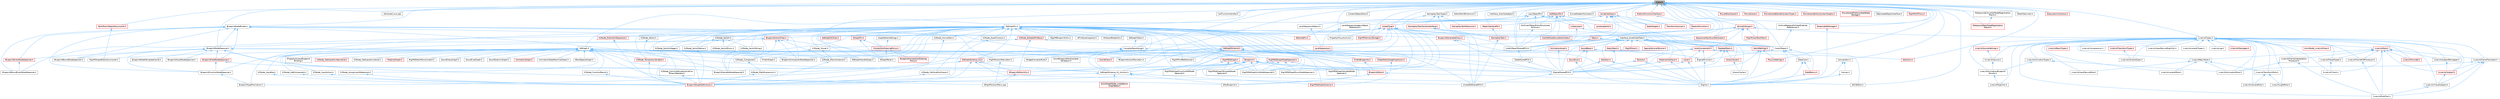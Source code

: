 digraph "Casts.h"
{
 // INTERACTIVE_SVG=YES
 // LATEX_PDF_SIZE
  bgcolor="transparent";
  edge [fontname=Helvetica,fontsize=10,labelfontname=Helvetica,labelfontsize=10];
  node [fontname=Helvetica,fontsize=10,shape=box,height=0.2,width=0.4];
  Node1 [id="Node000001",label="Casts.h",height=0.2,width=0.4,color="gray40", fillcolor="grey60", style="filled", fontcolor="black",tooltip=" "];
  Node1 -> Node2 [id="edge1_Node000001_Node000002",dir="back",color="steelblue1",style="solid",tooltip=" "];
  Node2 [id="Node000002",label="ArchiveReplaceOrClearExternal\lReferences.h",height=0.2,width=0.4,color="grey40", fillcolor="white", style="filled",URL="$d1/d53/ArchiveReplaceOrClearExternalReferences_8h.html",tooltip=" "];
  Node2 -> Node3 [id="edge2_Node000002_Node000003",dir="back",color="steelblue1",style="solid",tooltip=" "];
  Node3 [id="Node000003",label="CoreUObject.h",height=0.2,width=0.4,color="grey40", fillcolor="white", style="filled",URL="$d0/ded/CoreUObject_8h.html",tooltip=" "];
  Node3 -> Node4 [id="edge3_Node000003_Node000004",dir="back",color="steelblue1",style="solid",tooltip=" "];
  Node4 [id="Node000004",label="Engine.h",height=0.2,width=0.4,color="grey40", fillcolor="white", style="filled",URL="$d1/d34/Public_2Engine_8h.html",tooltip=" "];
  Node3 -> Node5 [id="edge4_Node000003_Node000005",dir="back",color="steelblue1",style="solid",tooltip=" "];
  Node5 [id="Node000005",label="EngineMinimal.h",height=0.2,width=0.4,color="grey40", fillcolor="white", style="filled",URL="$d0/d2c/EngineMinimal_8h.html",tooltip=" "];
  Node5 -> Node4 [id="edge5_Node000005_Node000004",dir="back",color="steelblue1",style="solid",tooltip=" "];
  Node3 -> Node6 [id="edge6_Node000003_Node000006",dir="back",color="steelblue1",style="solid",tooltip=" "];
  Node6 [id="Node000006",label="SlateBasics.h",height=0.2,width=0.4,color="red", fillcolor="#FFF0F0", style="filled",URL="$da/d2f/SlateBasics_8h.html",tooltip=" "];
  Node6 -> Node4 [id="edge7_Node000006_Node000004",dir="back",color="steelblue1",style="solid",tooltip=" "];
  Node3 -> Node10 [id="edge8_Node000003_Node000010",dir="back",color="steelblue1",style="solid",tooltip=" "];
  Node10 [id="Node000010",label="SlateCore.h",height=0.2,width=0.4,color="grey40", fillcolor="white", style="filled",URL="$dc/d03/SlateCore_8h.html",tooltip=" "];
  Node10 -> Node4 [id="edge9_Node000010_Node000004",dir="back",color="steelblue1",style="solid",tooltip=" "];
  Node10 -> Node6 [id="edge10_Node000010_Node000006",dir="back",color="steelblue1",style="solid",tooltip=" "];
  Node1 -> Node11 [id="edge11_Node000001_Node000011",dir="back",color="steelblue1",style="solid",tooltip=" "];
  Node11 [id="Node000011",label="AttributeCurve.cpp",height=0.2,width=0.4,color="grey40", fillcolor="white", style="filled",URL="$de/d39/AttributeCurve_8cpp.html",tooltip=" "];
  Node1 -> Node12 [id="edge12_Node000001_Node000012",dir="back",color="steelblue1",style="solid",tooltip=" "];
  Node12 [id="Node000012",label="BlueprintNodeBinder.h",height=0.2,width=0.4,color="grey40", fillcolor="white", style="filled",URL="$de/dd8/BlueprintNodeBinder_8h.html",tooltip=" "];
  Node12 -> Node13 [id="edge13_Node000012_Node000013",dir="back",color="steelblue1",style="solid",tooltip=" "];
  Node13 [id="Node000013",label="BlueprintActionFilter.h",height=0.2,width=0.4,color="red", fillcolor="#FFF0F0", style="filled",URL="$d5/d2a/BlueprintActionFilter_8h.html",tooltip=" "];
  Node13 -> Node15 [id="edge14_Node000013_Node000015",dir="back",color="steelblue1",style="solid",tooltip=" "];
  Node15 [id="Node000015",label="BlueprintComponentNodeSpawner.h",height=0.2,width=0.4,color="grey40", fillcolor="white", style="filled",URL="$d2/d98/BlueprintComponentNodeSpawner_8h.html",tooltip=" "];
  Node13 -> Node17 [id="edge15_Node000013_Node000017",dir="back",color="steelblue1",style="solid",tooltip=" "];
  Node17 [id="Node000017",label="BlueprintFunctionNodeSpawner.h",height=0.2,width=0.4,color="grey40", fillcolor="white", style="filled",URL="$d0/d59/BlueprintFunctionNodeSpawner_8h.html",tooltip=" "];
  Node17 -> Node18 [id="edge16_Node000017_Node000018",dir="back",color="steelblue1",style="solid",tooltip=" "];
  Node18 [id="Node000018",label="BlueprintTypePromotion.h",height=0.2,width=0.4,color="grey40", fillcolor="white", style="filled",URL="$d2/d23/BlueprintTypePromotion_8h.html",tooltip=" "];
  Node13 -> Node19 [id="edge17_Node000013_Node000019",dir="back",color="steelblue1",style="solid",tooltip=" "];
  Node19 [id="Node000019",label="BlueprintNodeSpawner.h",height=0.2,width=0.4,color="grey40", fillcolor="white", style="filled",URL="$d1/de9/BlueprintNodeSpawner_8h.html",tooltip=" "];
  Node19 -> Node20 [id="edge18_Node000019_Node000020",dir="back",color="steelblue1",style="solid",tooltip=" "];
  Node20 [id="Node000020",label="BlueprintAssetNodeSpawner.h",height=0.2,width=0.4,color="grey40", fillcolor="white", style="filled",URL="$d2/d56/BlueprintAssetNodeSpawner_8h.html",tooltip=" "];
  Node19 -> Node21 [id="edge19_Node000019_Node000021",dir="back",color="steelblue1",style="solid",tooltip=" "];
  Node21 [id="Node000021",label="BlueprintBoundNodeSpawner.h",height=0.2,width=0.4,color="grey40", fillcolor="white", style="filled",URL="$d4/da4/BlueprintBoundNodeSpawner_8h.html",tooltip=" "];
  Node19 -> Node15 [id="edge20_Node000019_Node000015",dir="back",color="steelblue1",style="solid",tooltip=" "];
  Node19 -> Node22 [id="edge21_Node000019_Node000022",dir="back",color="steelblue1",style="solid",tooltip=" "];
  Node22 [id="Node000022",label="BlueprintEventNodeSpawner.h",height=0.2,width=0.4,color="red", fillcolor="#FFF0F0", style="filled",URL="$d4/dd3/BlueprintEventNodeSpawner_8h.html",tooltip=" "];
  Node22 -> Node24 [id="edge22_Node000022_Node000024",dir="back",color="steelblue1",style="solid",tooltip=" "];
  Node24 [id="Node000024",label="BlueprintBoundEventNodeSpawner.h",height=0.2,width=0.4,color="grey40", fillcolor="white", style="filled",URL="$dc/d31/BlueprintBoundEventNodeSpawner_8h.html",tooltip=" "];
  Node19 -> Node25 [id="edge23_Node000019_Node000025",dir="back",color="steelblue1",style="solid",tooltip=" "];
  Node25 [id="Node000025",label="BlueprintFieldNodeSpawner.h",height=0.2,width=0.4,color="red", fillcolor="#FFF0F0", style="filled",URL="$da/d70/BlueprintFieldNodeSpawner_8h.html",tooltip=" "];
  Node25 -> Node17 [id="edge24_Node000025_Node000017",dir="back",color="steelblue1",style="solid",tooltip=" "];
  Node25 -> Node27 [id="edge25_Node000025_Node000027",dir="back",color="steelblue1",style="solid",tooltip=" "];
  Node27 [id="Node000027",label="BlueprintVariableNodeSpawner.h",height=0.2,width=0.4,color="grey40", fillcolor="white", style="filled",URL="$db/dba/BlueprintVariableNodeSpawner_8h.html",tooltip=" "];
  Node19 -> Node17 [id="edge26_Node000019_Node000017",dir="back",color="steelblue1",style="solid",tooltip=" "];
  Node19 -> Node28 [id="edge27_Node000019_Node000028",dir="back",color="steelblue1",style="solid",tooltip=" "];
  Node28 [id="Node000028",label="BlueprintNodeTemplateCache.h",height=0.2,width=0.4,color="grey40", fillcolor="white", style="filled",URL="$d7/d87/BlueprintNodeTemplateCache_8h.html",tooltip=" "];
  Node19 -> Node27 [id="edge28_Node000019_Node000027",dir="back",color="steelblue1",style="solid",tooltip=" "];
  Node19 -> Node29 [id="edge29_Node000019_Node000029",dir="back",color="steelblue1",style="solid",tooltip=" "];
  Node29 [id="Node000029",label="RigVMEdGraphNodeSpawner.h",height=0.2,width=0.4,color="red", fillcolor="#FFF0F0", style="filled",URL="$d4/d8b/RigVMEdGraphNodeSpawner_8h.html",tooltip=" "];
  Node29 -> Node30 [id="edge30_Node000029_Node000030",dir="back",color="steelblue1",style="solid",tooltip=" "];
  Node30 [id="Node000030",label="RigVMEdGraphEnumNodeSpawner.h",height=0.2,width=0.4,color="grey40", fillcolor="white", style="filled",URL="$d3/dfd/RigVMEdGraphEnumNodeSpawner_8h.html",tooltip=" "];
  Node29 -> Node31 [id="edge31_Node000029_Node000031",dir="back",color="steelblue1",style="solid",tooltip=" "];
  Node31 [id="Node000031",label="RigVMEdGraphFunctionRefNode\lSpawner.h",height=0.2,width=0.4,color="grey40", fillcolor="white", style="filled",URL="$d3/d16/RigVMEdGraphFunctionRefNodeSpawner_8h.html",tooltip=" "];
  Node29 -> Node33 [id="edge32_Node000029_Node000033",dir="back",color="steelblue1",style="solid",tooltip=" "];
  Node33 [id="Node000033",label="RigVMEdGraphTemplateNode\lSpawner.h",height=0.2,width=0.4,color="grey40", fillcolor="white", style="filled",URL="$d9/d6c/RigVMEdGraphTemplateNodeSpawner_8h.html",tooltip=" "];
  Node29 -> Node34 [id="edge33_Node000029_Node000034",dir="back",color="steelblue1",style="solid",tooltip=" "];
  Node34 [id="Node000034",label="RigVMEdGraphUnitNodeSpawner.h",height=0.2,width=0.4,color="grey40", fillcolor="white", style="filled",URL="$d3/d6b/RigVMEdGraphUnitNodeSpawner_8h.html",tooltip=" "];
  Node29 -> Node35 [id="edge34_Node000029_Node000035",dir="back",color="steelblue1",style="solid",tooltip=" "];
  Node35 [id="Node000035",label="RigVMEdGraphVariableNode\lSpawner.h",height=0.2,width=0.4,color="grey40", fillcolor="white", style="filled",URL="$d0/d83/RigVMEdGraphVariableNodeSpawner_8h.html",tooltip=" "];
  Node19 -> Node36 [id="edge35_Node000019_Node000036",dir="back",color="steelblue1",style="solid",tooltip=" "];
  Node36 [id="Node000036",label="SRigVMActionMenu.cpp",height=0.2,width=0.4,color="grey40", fillcolor="white", style="filled",URL="$dc/d4c/SRigVMActionMenu_8cpp.html",tooltip=" "];
  Node13 -> Node27 [id="edge36_Node000013_Node000027",dir="back",color="steelblue1",style="solid",tooltip=" "];
  Node13 -> Node210 [id="edge37_Node000013_Node000210",dir="back",color="steelblue1",style="solid",tooltip=" "];
  Node210 [id="Node000210",label="K2Node_MacroInstance.h",height=0.2,width=0.4,color="grey40", fillcolor="white", style="filled",URL="$d1/d45/K2Node__MacroInstance_8h.html",tooltip=" "];
  Node210 -> Node131 [id="edge38_Node000210_Node000131",dir="back",color="steelblue1",style="solid",tooltip=" "];
  Node131 [id="Node000131",label="BlueprintGraphDefinitions.h",height=0.2,width=0.4,color="red", fillcolor="#FFF0F0", style="filled",URL="$d7/d5e/BlueprintGraphDefinitions_8h.html",tooltip=" "];
  Node13 -> Node29 [id="edge39_Node000013_Node000029",dir="back",color="steelblue1",style="solid",tooltip=" "];
  Node12 -> Node267 [id="edge40_Node000012_Node000267",dir="back",color="steelblue1",style="solid",tooltip=" "];
  Node267 [id="Node000267",label="BlueprintActionMenuItem.h",height=0.2,width=0.4,color="grey40", fillcolor="white", style="filled",URL="$d8/dca/BlueprintActionMenuItem_8h.html",tooltip=" "];
  Node12 -> Node24 [id="edge41_Node000012_Node000024",dir="back",color="steelblue1",style="solid",tooltip=" "];
  Node12 -> Node21 [id="edge42_Node000012_Node000021",dir="back",color="steelblue1",style="solid",tooltip=" "];
  Node12 -> Node15 [id="edge43_Node000012_Node000015",dir="back",color="steelblue1",style="solid",tooltip=" "];
  Node12 -> Node22 [id="edge44_Node000012_Node000022",dir="back",color="steelblue1",style="solid",tooltip=" "];
  Node12 -> Node25 [id="edge45_Node000012_Node000025",dir="back",color="steelblue1",style="solid",tooltip=" "];
  Node12 -> Node17 [id="edge46_Node000012_Node000017",dir="back",color="steelblue1",style="solid",tooltip=" "];
  Node12 -> Node19 [id="edge47_Node000012_Node000019",dir="back",color="steelblue1",style="solid",tooltip=" "];
  Node12 -> Node27 [id="edge48_Node000012_Node000027",dir="back",color="steelblue1",style="solid",tooltip=" "];
  Node12 -> Node268 [id="edge49_Node000012_Node000268",dir="back",color="steelblue1",style="solid",tooltip=" "];
  Node268 [id="Node000268",label="RigVMActionMenuItem.h",height=0.2,width=0.4,color="grey40", fillcolor="white", style="filled",URL="$d1/d5f/RigVMActionMenuItem_8h.html",tooltip=" "];
  Node268 -> Node36 [id="edge50_Node000268_Node000036",dir="back",color="steelblue1",style="solid",tooltip=" "];
  Node1 -> Node19 [id="edge51_Node000001_Node000019",dir="back",color="steelblue1",style="solid",tooltip=" "];
  Node1 -> Node145 [id="edge52_Node000001_Node000145",dir="back",color="steelblue1",style="solid",tooltip=" "];
  Node145 [id="Node000145",label="CallFunctionHandler.h",height=0.2,width=0.4,color="grey40", fillcolor="white", style="filled",URL="$d3/d6d/CallFunctionHandler_8h.html",tooltip=" "];
  Node1 -> Node269 [id="edge53_Node000001_Node000269",dir="back",color="steelblue1",style="solid",tooltip=" "];
  Node269 [id="Node000269",label="CanvasItem.h",height=0.2,width=0.4,color="grey40", fillcolor="white", style="filled",URL="$dc/df2/CanvasItem_8h.html",tooltip=" "];
  Node269 -> Node270 [id="edge54_Node000269_Node000270",dir="back",color="steelblue1",style="solid",tooltip=" "];
  Node270 [id="Node000270",label="Canvas.h",height=0.2,width=0.4,color="grey40", fillcolor="white", style="filled",URL="$dc/dd4/Canvas_8h.html",tooltip=" "];
  Node270 -> Node4 [id="edge55_Node000270_Node000004",dir="back",color="steelblue1",style="solid",tooltip=" "];
  Node269 -> Node4 [id="edge56_Node000269_Node000004",dir="back",color="steelblue1",style="solid",tooltip=" "];
  Node1 -> Node271 [id="edge57_Node000001_Node000271",dir="back",color="steelblue1",style="solid",tooltip=" "];
  Node271 [id="Node000271",label="CompilerResultsLog.h",height=0.2,width=0.4,color="grey40", fillcolor="white", style="filled",URL="$dc/d68/CompilerResultsLog_8h.html",tooltip=" "];
  Node271 -> Node272 [id="edge58_Node000271_Node000272",dir="back",color="steelblue1",style="solid",tooltip=" "];
  Node272 [id="Node000272",label="AnimBlueprintPostCompile\lValidation.h",height=0.2,width=0.4,color="grey40", fillcolor="white", style="filled",URL="$de/d1b/AnimBlueprintPostCompileValidation_8h.html",tooltip=" "];
  Node271 -> Node273 [id="edge59_Node000271_Node000273",dir="back",color="steelblue1",style="solid",tooltip=" "];
  Node273 [id="Node000273",label="Blueprint.h",height=0.2,width=0.4,color="red", fillcolor="#FFF0F0", style="filled",URL="$d8/d4d/Blueprint_8h.html",tooltip=" "];
  Node273 -> Node178 [id="edge60_Node000273_Node000178",dir="back",color="steelblue1",style="solid",tooltip=" "];
  Node178 [id="Node000178",label="BlueprintEditor.h",height=0.2,width=0.4,color="red", fillcolor="#FFF0F0", style="filled",URL="$df/d7d/BlueprintEditor_8h.html",tooltip=" "];
  Node178 -> Node185 [id="edge61_Node000178_Node000185",dir="back",color="steelblue1",style="solid",tooltip=" "];
  Node185 [id="Node000185",label="SMyBlueprint.h",height=0.2,width=0.4,color="grey40", fillcolor="white", style="filled",URL="$d3/d34/SMyBlueprint_8h.html",tooltip=" "];
  Node178 -> Node186 [id="edge62_Node000178_Node000186",dir="back",color="steelblue1",style="solid",tooltip=" "];
  Node186 [id="Node000186",label="SSCSEditor.h",height=0.2,width=0.4,color="grey40", fillcolor="white", style="filled",URL="$d0/d2e/SSCSEditor_8h.html",tooltip=" "];
  Node273 -> Node190 [id="edge63_Node000273_Node000190",dir="back",color="steelblue1",style="solid",tooltip=" "];
  Node190 [id="Node000190",label="BlueprintEditorUtils.h",height=0.2,width=0.4,color="red", fillcolor="#FFF0F0", style="filled",URL="$d7/d3d/BlueprintEditorUtils_8h.html",tooltip=" "];
  Node190 -> Node36 [id="edge64_Node000190_Node000036",dir="back",color="steelblue1",style="solid",tooltip=" "];
  Node273 -> Node27 [id="edge65_Node000273_Node000027",dir="back",color="steelblue1",style="solid",tooltip=" "];
  Node273 -> Node303 [id="edge66_Node000273_Node000303",dir="back",color="steelblue1",style="solid",tooltip=" "];
  Node303 [id="Node000303",label="EdGraphSchema_K2_Actions.h",height=0.2,width=0.4,color="grey40", fillcolor="white", style="filled",URL="$d8/d9c/EdGraphSchema__K2__Actions_8h.html",tooltip=" "];
  Node303 -> Node69 [id="edge67_Node000303_Node000069",dir="back",color="steelblue1",style="solid",tooltip=" "];
  Node69 [id="Node000069",label="AnimGraphNode_LinkedAnim\lGraphBase.h",height=0.2,width=0.4,color="red", fillcolor="#FFF0F0", style="filled",URL="$d5/de1/AnimGraphNode__LinkedAnimGraphBase_8h.html",tooltip=" "];
  Node303 -> Node131 [id="edge68_Node000303_Node000131",dir="back",color="steelblue1",style="solid",tooltip=" "];
  Node303 -> Node304 [id="edge69_Node000303_Node000304",dir="back",color="steelblue1",style="solid",tooltip=" "];
  Node304 [id="Node000304",label="RigVMEdGraphSchema.h",height=0.2,width=0.4,color="red", fillcolor="#FFF0F0", style="filled",URL="$dc/de3/RigVMEdGraphSchema_8h.html",tooltip=" "];
  Node303 -> Node185 [id="edge70_Node000303_Node000185",dir="back",color="steelblue1",style="solid",tooltip=" "];
  Node273 -> Node4 [id="edge71_Node000273_Node000004",dir="back",color="steelblue1",style="solid",tooltip=" "];
  Node273 -> Node287 [id="edge72_Node000273_Node000287",dir="back",color="steelblue1",style="solid",tooltip=" "];
  Node287 [id="Node000287",label="EngineSharedPCH.h",height=0.2,width=0.4,color="grey40", fillcolor="white", style="filled",URL="$dc/dbb/EngineSharedPCH_8h.html",tooltip=" "];
  Node287 -> Node211 [id="edge73_Node000287_Node000211",dir="back",color="steelblue1",style="solid",tooltip=" "];
  Node211 [id="Node000211",label="UnrealEdSharedPCH.h",height=0.2,width=0.4,color="grey40", fillcolor="white", style="filled",URL="$d1/de6/UnrealEdSharedPCH_8h.html",tooltip=" "];
  Node273 -> Node30 [id="edge74_Node000273_Node000030",dir="back",color="steelblue1",style="solid",tooltip=" "];
  Node273 -> Node31 [id="edge75_Node000273_Node000031",dir="back",color="steelblue1",style="solid",tooltip=" "];
  Node273 -> Node33 [id="edge76_Node000273_Node000033",dir="back",color="steelblue1",style="solid",tooltip=" "];
  Node273 -> Node34 [id="edge77_Node000273_Node000034",dir="back",color="steelblue1",style="solid",tooltip=" "];
  Node273 -> Node35 [id="edge78_Node000273_Node000035",dir="back",color="steelblue1",style="solid",tooltip=" "];
  Node271 -> Node209 [id="edge79_Node000271_Node000209",dir="back",color="steelblue1",style="solid",tooltip=" "];
  Node209 [id="Node000209",label="K2Node_MathExpression.h",height=0.2,width=0.4,color="grey40", fillcolor="white", style="filled",URL="$d4/de7/K2Node__MathExpression_8h.html",tooltip=" "];
  Node209 -> Node131 [id="edge80_Node000209_Node000131",dir="back",color="steelblue1",style="solid",tooltip=" "];
  Node271 -> Node363 [id="edge81_Node000271_Node000363",dir="back",color="steelblue1",style="solid",tooltip=" "];
  Node363 [id="Node000363",label="WidgetCompilerRule.h",height=0.2,width=0.4,color="grey40", fillcolor="white", style="filled",URL="$d0/d78/WidgetCompilerRule_8h.html",tooltip=" "];
  Node1 -> Node364 [id="edge82_Node000001_Node000364",dir="back",color="steelblue1",style="solid",tooltip=" "];
  Node364 [id="Node000364",label="ContextObjectStore.h",height=0.2,width=0.4,color="grey40", fillcolor="white", style="filled",URL="$d4/d39/ContextObjectStore_8h.html",tooltip=" "];
  Node1 -> Node3 [id="edge83_Node000001_Node000003",dir="back",color="steelblue1",style="solid",tooltip=" "];
  Node1 -> Node365 [id="edge84_Node000001_Node000365",dir="back",color="steelblue1",style="solid",tooltip=" "];
  Node365 [id="Node000365",label="CoreUObjectSharedPCH.h",height=0.2,width=0.4,color="grey40", fillcolor="white", style="filled",URL="$de/d2f/CoreUObjectSharedPCH_8h.html",tooltip=" "];
  Node365 -> Node366 [id="edge85_Node000365_Node000366",dir="back",color="steelblue1",style="solid",tooltip=" "];
  Node366 [id="Node000366",label="SlateSharedPCH.h",height=0.2,width=0.4,color="grey40", fillcolor="white", style="filled",URL="$d1/dfc/SlateSharedPCH_8h.html",tooltip=" "];
  Node366 -> Node287 [id="edge86_Node000366_Node000287",dir="back",color="steelblue1",style="solid",tooltip=" "];
  Node1 -> Node367 [id="edge87_Node000001_Node000367",dir="back",color="steelblue1",style="solid",tooltip=" "];
  Node367 [id="Node000367",label="EdGraph.h",height=0.2,width=0.4,color="grey40", fillcolor="white", style="filled",URL="$dd/dae/EdGraph_8h.html",tooltip=" "];
  Node367 -> Node124 [id="edge88_Node000367_Node000124",dir="back",color="steelblue1",style="solid",tooltip=" "];
  Node124 [id="Node000124",label="AnimationGraph.h",height=0.2,width=0.4,color="red", fillcolor="#FFF0F0", style="filled",URL="$df/d2e/AnimationGraph_8h.html",tooltip=" "];
  Node367 -> Node368 [id="edge89_Node000367_Node000368",dir="back",color="steelblue1",style="solid",tooltip=" "];
  Node368 [id="Node000368",label="AnimationStateMachineGraph.h",height=0.2,width=0.4,color="grey40", fillcolor="white", style="filled",URL="$d8/d25/AnimationStateMachineGraph_8h.html",tooltip=" "];
  Node367 -> Node369 [id="edge90_Node000367_Node000369",dir="back",color="steelblue1",style="solid",tooltip=" "];
  Node369 [id="Node000369",label="BlendSpaceGraph.h",height=0.2,width=0.4,color="grey40", fillcolor="white", style="filled",URL="$d6/d7f/BlendSpaceGraph_8h.html",tooltip=" "];
  Node367 -> Node190 [id="edge91_Node000367_Node000190",dir="back",color="steelblue1",style="solid",tooltip=" "];
  Node367 -> Node370 [id="edge92_Node000367_Node000370",dir="back",color="steelblue1",style="solid",tooltip=" "];
  Node370 [id="Node000370",label="EdGraphHandleTypes.h",height=0.2,width=0.4,color="grey40", fillcolor="white", style="filled",URL="$d3/d0d/EdGraphHandleTypes_8h.html",tooltip=" "];
  Node367 -> Node371 [id="edge93_Node000367_Node000371",dir="back",color="steelblue1",style="solid",tooltip=" "];
  Node371 [id="Node000371",label="EdGraphSchema_K2.h",height=0.2,width=0.4,color="red", fillcolor="#FFF0F0", style="filled",URL="$d0/dcf/EdGraphSchema__K2_8h.html",tooltip=" "];
  Node371 -> Node190 [id="edge94_Node000371_Node000190",dir="back",color="steelblue1",style="solid",tooltip=" "];
  Node371 -> Node131 [id="edge95_Node000371_Node000131",dir="back",color="steelblue1",style="solid",tooltip=" "];
  Node371 -> Node18 [id="edge96_Node000371_Node000018",dir="back",color="steelblue1",style="solid",tooltip=" "];
  Node371 -> Node303 [id="edge97_Node000371_Node000303",dir="back",color="steelblue1",style="solid",tooltip=" "];
  Node371 -> Node211 [id="edge98_Node000371_Node000211",dir="back",color="steelblue1",style="solid",tooltip=" "];
  Node367 -> Node303 [id="edge99_Node000367_Node000303",dir="back",color="steelblue1",style="solid",tooltip=" "];
  Node367 -> Node287 [id="edge100_Node000367_Node000287",dir="back",color="steelblue1",style="solid",tooltip=" "];
  Node367 -> Node534 [id="edge101_Node000367_Node000534",dir="back",color="steelblue1",style="solid",tooltip=" "];
  Node534 [id="Node000534",label="FindInGraph.h",height=0.2,width=0.4,color="grey40", fillcolor="white", style="filled",URL="$de/d36/FindInGraph_8h.html",tooltip=" "];
  Node367 -> Node535 [id="edge102_Node000367_Node000535",dir="back",color="steelblue1",style="solid",tooltip=" "];
  Node535 [id="Node000535",label="IPropertyAccessBlueprint\lBinding.h",height=0.2,width=0.4,color="grey40", fillcolor="white", style="filled",URL="$d2/d7c/IPropertyAccessBlueprintBinding_8h.html",tooltip=" "];
  Node367 -> Node146 [id="edge103_Node000367_Node000146",dir="back",color="steelblue1",style="solid",tooltip=" "];
  Node146 [id="Node000146",label="K2Node_AddComponent.h",height=0.2,width=0.4,color="grey40", fillcolor="white", style="filled",URL="$d9/dc9/K2Node__AddComponent_8h.html",tooltip=" "];
  Node146 -> Node131 [id="edge104_Node000146_Node000131",dir="back",color="steelblue1",style="solid",tooltip=" "];
  Node367 -> Node130 [id="edge105_Node000367_Node000130",dir="back",color="steelblue1",style="solid",tooltip=" "];
  Node130 [id="Node000130",label="K2Node_AssignmentStatement.h",height=0.2,width=0.4,color="grey40", fillcolor="white", style="filled",URL="$d1/d32/K2Node__AssignmentStatement_8h.html",tooltip=" "];
  Node130 -> Node131 [id="edge106_Node000130_Node000131",dir="back",color="steelblue1",style="solid",tooltip=" "];
  Node367 -> Node208 [id="edge107_Node000367_Node000208",dir="back",color="steelblue1",style="solid",tooltip=" "];
  Node208 [id="Node000208",label="K2Node_Composite.h",height=0.2,width=0.4,color="grey40", fillcolor="white", style="filled",URL="$d9/d9a/K2Node__Composite_8h.html",tooltip=" "];
  Node208 -> Node209 [id="edge108_Node000208_Node000209",dir="back",color="steelblue1",style="solid",tooltip=" "];
  Node367 -> Node206 [id="edge109_Node000367_Node000206",dir="back",color="steelblue1",style="solid",tooltip=" "];
  Node206 [id="Node000206",label="K2Node_FunctionResult.h",height=0.2,width=0.4,color="grey40", fillcolor="white", style="filled",URL="$d5/daa/K2Node__FunctionResult_8h.html",tooltip=" "];
  Node206 -> Node131 [id="edge110_Node000206_Node000131",dir="back",color="steelblue1",style="solid",tooltip=" "];
  Node367 -> Node154 [id="edge111_Node000367_Node000154",dir="back",color="steelblue1",style="solid",tooltip=" "];
  Node154 [id="Node000154",label="K2Node_GetInputAxisKeyValue.h",height=0.2,width=0.4,color="red", fillcolor="#FFF0F0", style="filled",URL="$d3/d5c/K2Node__GetInputAxisKeyValue_8h.html",tooltip=" "];
  Node367 -> Node156 [id="edge112_Node000367_Node000156",dir="back",color="steelblue1",style="solid",tooltip=" "];
  Node156 [id="Node000156",label="K2Node_GetInputAxisValue.h",height=0.2,width=0.4,color="grey40", fillcolor="white", style="filled",URL="$db/d9b/K2Node__GetInputAxisValue_8h.html",tooltip=" "];
  Node367 -> Node229 [id="edge113_Node000367_Node000229",dir="back",color="steelblue1",style="solid",tooltip=" "];
  Node229 [id="Node000229",label="K2Node_InputAction.h",height=0.2,width=0.4,color="grey40", fillcolor="white", style="filled",URL="$d7/d16/K2Node__InputAction_8h.html",tooltip=" "];
  Node229 -> Node131 [id="edge114_Node000229_Node000131",dir="back",color="steelblue1",style="solid",tooltip=" "];
  Node367 -> Node230 [id="edge115_Node000367_Node000230",dir="back",color="steelblue1",style="solid",tooltip=" "];
  Node230 [id="Node000230",label="K2Node_InputKey.h",height=0.2,width=0.4,color="grey40", fillcolor="white", style="filled",URL="$d2/dd5/K2Node__InputKey_8h.html",tooltip=" "];
  Node230 -> Node131 [id="edge116_Node000230_Node000131",dir="back",color="steelblue1",style="solid",tooltip=" "];
  Node367 -> Node210 [id="edge117_Node000367_Node000210",dir="back",color="steelblue1",style="solid",tooltip=" "];
  Node367 -> Node257 [id="edge118_Node000367_Node000257",dir="back",color="steelblue1",style="solid",tooltip=" "];
  Node257 [id="Node000257",label="K2Node_TemporaryVariable.h",height=0.2,width=0.4,color="red", fillcolor="#FFF0F0", style="filled",URL="$d1/d6a/K2Node__TemporaryVariable_8h.html",tooltip=" "];
  Node257 -> Node131 [id="edge119_Node000257_Node000131",dir="back",color="steelblue1",style="solid",tooltip=" "];
  Node367 -> Node536 [id="edge120_Node000367_Node000536",dir="back",color="steelblue1",style="solid",tooltip=" "];
  Node536 [id="Node000536",label="MaterialGraph.h",height=0.2,width=0.4,color="red", fillcolor="#FFF0F0", style="filled",URL="$dd/d8d/MaterialGraph_8h.html",tooltip=" "];
  Node367 -> Node383 [id="edge121_Node000367_Node000383",dir="back",color="steelblue1",style="solid",tooltip=" "];
  Node383 [id="Node000383",label="RigVMEdGraph.h",height=0.2,width=0.4,color="red", fillcolor="#FFF0F0", style="filled",URL="$d9/d8c/RigVMEdGraph_8h.html",tooltip=" "];
  Node383 -> Node31 [id="edge122_Node000383_Node000031",dir="back",color="steelblue1",style="solid",tooltip=" "];
  Node383 -> Node33 [id="edge123_Node000383_Node000033",dir="back",color="steelblue1",style="solid",tooltip=" "];
  Node383 -> Node34 [id="edge124_Node000383_Node000034",dir="back",color="steelblue1",style="solid",tooltip=" "];
  Node367 -> Node543 [id="edge125_Node000367_Node000543",dir="back",color="steelblue1",style="solid",tooltip=" "];
  Node543 [id="Node000543",label="RigVMEditorMenuContext.h",height=0.2,width=0.4,color="grey40", fillcolor="white", style="filled",URL="$d4/d38/RigVMEditorMenuContext_8h.html",tooltip=" "];
  Node367 -> Node544 [id="edge126_Node000367_Node000544",dir="back",color="steelblue1",style="solid",tooltip=" "];
  Node544 [id="Node000544",label="RigVMGraphEditorSummoner.h",height=0.2,width=0.4,color="grey40", fillcolor="white", style="filled",URL="$db/d30/RigVMGraphEditorSummoner_8h.html",tooltip=" "];
  Node367 -> Node185 [id="edge127_Node000367_Node000185",dir="back",color="steelblue1",style="solid",tooltip=" "];
  Node367 -> Node545 [id="edge128_Node000367_Node000545",dir="back",color="steelblue1",style="solid",tooltip=" "];
  Node545 [id="Node000545",label="SoundClass.h",height=0.2,width=0.4,color="red", fillcolor="#FFF0F0", style="filled",URL="$d0/df9/SoundClass_8h.html",tooltip=" "];
  Node367 -> Node551 [id="edge129_Node000367_Node000551",dir="back",color="steelblue1",style="solid",tooltip=" "];
  Node551 [id="Node000551",label="SoundClassGraph.h",height=0.2,width=0.4,color="grey40", fillcolor="white", style="filled",URL="$db/d89/SoundClassGraph_8h.html",tooltip=" "];
  Node367 -> Node552 [id="edge130_Node000367_Node000552",dir="back",color="steelblue1",style="solid",tooltip=" "];
  Node552 [id="Node000552",label="SoundCue.h",height=0.2,width=0.4,color="red", fillcolor="#FFF0F0", style="filled",URL="$d8/d0b/SoundCue_8h.html",tooltip=" "];
  Node552 -> Node4 [id="edge131_Node000552_Node000004",dir="back",color="steelblue1",style="solid",tooltip=" "];
  Node367 -> Node554 [id="edge132_Node000367_Node000554",dir="back",color="steelblue1",style="solid",tooltip=" "];
  Node554 [id="Node000554",label="SoundCueGraph.h",height=0.2,width=0.4,color="grey40", fillcolor="white", style="filled",URL="$d7/d3a/SoundCueGraph_8h.html",tooltip=" "];
  Node367 -> Node555 [id="edge133_Node000367_Node000555",dir="back",color="steelblue1",style="solid",tooltip=" "];
  Node555 [id="Node000555",label="SoundSubmixGraph.h",height=0.2,width=0.4,color="grey40", fillcolor="white", style="filled",URL="$d9/d3d/SoundSubmixGraph_8h.html",tooltip=" "];
  Node1 -> Node556 [id="edge134_Node000001_Node000556",dir="back",color="steelblue1",style="solid",tooltip=" "];
  Node556 [id="Node000556",label="EdGraphPin.h",height=0.2,width=0.4,color="grey40", fillcolor="white", style="filled",URL="$da/d52/EdGraphPin_8h.html",tooltip=" "];
  Node556 -> Node273 [id="edge135_Node000556_Node000273",dir="back",color="steelblue1",style="solid",tooltip=" "];
  Node556 -> Node557 [id="edge136_Node000556_Node000557",dir="back",color="steelblue1",style="solid",tooltip=" "];
  Node557 [id="Node000557",label="BlueprintConnectionDrawing\lPolicy.h",height=0.2,width=0.4,color="red", fillcolor="#FFF0F0", style="filled",URL="$d2/dfc/BlueprintConnectionDrawingPolicy_8h.html",tooltip=" "];
  Node556 -> Node178 [id="edge137_Node000556_Node000178",dir="back",color="steelblue1",style="solid",tooltip=" "];
  Node556 -> Node559 [id="edge138_Node000556_Node000559",dir="back",color="steelblue1",style="solid",tooltip=" "];
  Node559 [id="Node000559",label="BlueprintGeneratedClass.h",height=0.2,width=0.4,color="red", fillcolor="#FFF0F0", style="filled",URL="$d6/d77/BlueprintGeneratedClass_8h.html",tooltip=" "];
  Node559 -> Node4 [id="edge139_Node000559_Node000004",dir="back",color="steelblue1",style="solid",tooltip=" "];
  Node559 -> Node287 [id="edge140_Node000559_Node000287",dir="back",color="steelblue1",style="solid",tooltip=" "];
  Node556 -> Node18 [id="edge141_Node000556_Node000018",dir="back",color="steelblue1",style="solid",tooltip=" "];
  Node556 -> Node27 [id="edge142_Node000556_Node000027",dir="back",color="steelblue1",style="solid",tooltip=" "];
  Node556 -> Node271 [id="edge143_Node000556_Node000271",dir="back",color="steelblue1",style="solid",tooltip=" "];
  Node556 -> Node563 [id="edge144_Node000556_Node000563",dir="back",color="steelblue1",style="solid",tooltip=" "];
  Node563 [id="Node000563",label="ConnectionDrawingPolicy.h",height=0.2,width=0.4,color="red", fillcolor="#FFF0F0", style="filled",URL="$d5/dc8/ConnectionDrawingPolicy_8h.html",tooltip=" "];
  Node563 -> Node557 [id="edge145_Node000563_Node000557",dir="back",color="steelblue1",style="solid",tooltip=" "];
  Node563 -> Node566 [id="edge146_Node000563_Node000566",dir="back",color="steelblue1",style="solid",tooltip=" "];
  Node566 [id="Node000566",label="SGraphPanel.h",height=0.2,width=0.4,color="grey40", fillcolor="white", style="filled",URL="$d2/dcf/SGraphPanel_8h.html",tooltip=" "];
  Node556 -> Node370 [id="edge147_Node000556_Node000370",dir="back",color="steelblue1",style="solid",tooltip=" "];
  Node556 -> Node568 [id="edge148_Node000556_Node000568",dir="back",color="steelblue1",style="solid",tooltip=" "];
  Node568 [id="Node000568",label="EdGraphSchema.h",height=0.2,width=0.4,color="red", fillcolor="#FFF0F0", style="filled",URL="$d2/dce/EdGraphSchema_8h.html",tooltip=" "];
  Node568 -> Node267 [id="edge149_Node000568_Node000267",dir="back",color="steelblue1",style="solid",tooltip=" "];
  Node568 -> Node178 [id="edge150_Node000568_Node000178",dir="back",color="steelblue1",style="solid",tooltip=" "];
  Node568 -> Node371 [id="edge151_Node000568_Node000371",dir="back",color="steelblue1",style="solid",tooltip=" "];
  Node568 -> Node303 [id="edge152_Node000568_Node000303",dir="back",color="steelblue1",style="solid",tooltip=" "];
  Node568 -> Node287 [id="edge153_Node000568_Node000287",dir="back",color="steelblue1",style="solid",tooltip=" "];
  Node568 -> Node329 [id="edge154_Node000568_Node000329",dir="back",color="steelblue1",style="solid",tooltip=" "];
  Node329 [id="Node000329",label="FindInBlueprints.h",height=0.2,width=0.4,color="red", fillcolor="#FFF0F0", style="filled",URL="$d0/d27/FindInBlueprints_8h.html",tooltip=" "];
  Node329 -> Node178 [id="edge155_Node000329_Node000178",dir="back",color="steelblue1",style="solid",tooltip=" "];
  Node568 -> Node620 [id="edge156_Node000568_Node000620",dir="back",color="steelblue1",style="solid",tooltip=" "];
  Node620 [id="Node000620",label="GraphEditorDragDropAction.h",height=0.2,width=0.4,color="red", fillcolor="#FFF0F0", style="filled",URL="$d7/d19/GraphEditorDragDropAction_8h.html",tooltip=" "];
  Node620 -> Node304 [id="edge157_Node000620_Node000304",dir="back",color="steelblue1",style="solid",tooltip=" "];
  Node568 -> Node268 [id="edge158_Node000568_Node000268",dir="back",color="steelblue1",style="solid",tooltip=" "];
  Node568 -> Node304 [id="edge159_Node000568_Node000304",dir="back",color="steelblue1",style="solid",tooltip=" "];
  Node568 -> Node627 [id="edge160_Node000568_Node000627",dir="back",color="steelblue1",style="solid",tooltip=" "];
  Node627 [id="Node000627",label="RigVMFindReferences.h",height=0.2,width=0.4,color="grey40", fillcolor="white", style="filled",URL="$df/da2/RigVMFindReferences_8h.html",tooltip=" "];
  Node556 -> Node371 [id="edge161_Node000556_Node000371",dir="back",color="steelblue1",style="solid",tooltip=" "];
  Node556 -> Node303 [id="edge162_Node000556_Node000303",dir="back",color="steelblue1",style="solid",tooltip=" "];
  Node556 -> Node631 [id="edge163_Node000556_Node000631",dir="back",color="steelblue1",style="solid",tooltip=" "];
  Node631 [id="Node000631",label="EdGraphToken.h",height=0.2,width=0.4,color="grey40", fillcolor="white", style="filled",URL="$d8/da2/EdGraphToken_8h.html",tooltip=" "];
  Node631 -> Node271 [id="edge164_Node000631_Node000271",dir="back",color="steelblue1",style="solid",tooltip=" "];
  Node556 -> Node632 [id="edge165_Node000556_Node000632",dir="back",color="steelblue1",style="solid",tooltip=" "];
  Node632 [id="Node000632",label="EdGraphUtilities.h",height=0.2,width=0.4,color="red", fillcolor="#FFF0F0", style="filled",URL="$da/db8/EdGraphUtilities_8h.html",tooltip=" "];
  Node556 -> Node287 [id="edge166_Node000556_Node000287",dir="back",color="steelblue1",style="solid",tooltip=" "];
  Node556 -> Node329 [id="edge167_Node000556_Node000329",dir="back",color="steelblue1",style="solid",tooltip=" "];
  Node556 -> Node534 [id="edge168_Node000556_Node000534",dir="back",color="steelblue1",style="solid",tooltip=" "];
  Node556 -> Node620 [id="edge169_Node000556_Node000620",dir="back",color="steelblue1",style="solid",tooltip=" "];
  Node556 -> Node574 [id="edge170_Node000556_Node000574",dir="back",color="steelblue1",style="solid",tooltip=" "];
  Node574 [id="Node000574",label="GraphEditorSettings.h",height=0.2,width=0.4,color="grey40", fillcolor="white", style="filled",URL="$d2/d21/GraphEditorSettings_8h.html",tooltip=" "];
  Node574 -> Node563 [id="edge171_Node000574_Node000563",dir="back",color="steelblue1",style="solid",tooltip=" "];
  Node556 -> Node153 [id="edge172_Node000556_Node000153",dir="back",color="steelblue1",style="solid",tooltip=" "];
  Node153 [id="Node000153",label="K2Node_CommutativeAssociative\lBinaryOperator.h",height=0.2,width=0.4,color="grey40", fillcolor="white", style="filled",URL="$da/d85/K2Node__CommutativeAssociativeBinaryOperator_8h.html",tooltip=" "];
  Node153 -> Node131 [id="edge173_Node000153_Node000131",dir="back",color="steelblue1",style="solid",tooltip=" "];
  Node556 -> Node173 [id="edge174_Node000556_Node000173",dir="back",color="steelblue1",style="solid",tooltip=" "];
  Node173 [id="Node000173",label="K2Node_DoOnceMultiInput.h",height=0.2,width=0.4,color="grey40", fillcolor="white", style="filled",URL="$d8/db3/K2Node__DoOnceMultiInput_8h.html",tooltip=" "];
  Node173 -> Node131 [id="edge175_Node000173_Node000131",dir="back",color="steelblue1",style="solid",tooltip=" "];
  Node556 -> Node175 [id="edge176_Node000556_Node000175",dir="back",color="steelblue1",style="solid",tooltip=" "];
  Node175 [id="Node000175",label="K2Node_EaseFunction.h",height=0.2,width=0.4,color="grey40", fillcolor="white", style="filled",URL="$d7/db4/K2Node__EaseFunction_8h.html",tooltip=" "];
  Node175 -> Node131 [id="edge177_Node000175_Node000131",dir="back",color="steelblue1",style="solid",tooltip=" "];
  Node556 -> Node176 [id="edge178_Node000556_Node000176",dir="back",color="steelblue1",style="solid",tooltip=" "];
  Node176 [id="Node000176",label="K2Node_EditablePinBase.h",height=0.2,width=0.4,color="red", fillcolor="#FFF0F0", style="filled",URL="$dd/d63/K2Node__EditablePinBase_8h.html",tooltip=" "];
  Node176 -> Node190 [id="edge179_Node000176_Node000190",dir="back",color="steelblue1",style="solid",tooltip=" "];
  Node176 -> Node207 [id="edge180_Node000176_Node000207",dir="back",color="steelblue1",style="solid",tooltip=" "];
  Node207 [id="Node000207",label="K2Node_Tunnel.h",height=0.2,width=0.4,color="grey40", fillcolor="white", style="filled",URL="$d2/d04/K2Node__Tunnel_8h.html",tooltip=" "];
  Node207 -> Node208 [id="edge181_Node000207_Node000208",dir="back",color="steelblue1",style="solid",tooltip=" "];
  Node207 -> Node210 [id="edge182_Node000207_Node000210",dir="back",color="steelblue1",style="solid",tooltip=" "];
  Node176 -> Node211 [id="edge183_Node000176_Node000211",dir="back",color="steelblue1",style="solid",tooltip=" "];
  Node556 -> Node215 [id="edge184_Node000556_Node000215",dir="back",color="steelblue1",style="solid",tooltip=" "];
  Node215 [id="Node000215",label="K2Node_ExecutionSequence.h",height=0.2,width=0.4,color="red", fillcolor="#FFF0F0", style="filled",URL="$da/d97/K2Node__ExecutionSequence_8h.html",tooltip=" "];
  Node215 -> Node131 [id="edge185_Node000215_Node000131",dir="back",color="steelblue1",style="solid",tooltip=" "];
  Node556 -> Node218 [id="edge186_Node000556_Node000218",dir="back",color="steelblue1",style="solid",tooltip=" "];
  Node218 [id="Node000218",label="K2Node_FormatText.h",height=0.2,width=0.4,color="grey40", fillcolor="white", style="filled",URL="$d0/d94/K2Node__FormatText_8h.html",tooltip=" "];
  Node218 -> Node131 [id="edge187_Node000218_Node000131",dir="back",color="steelblue1",style="solid",tooltip=" "];
  Node556 -> Node210 [id="edge188_Node000556_Node000210",dir="back",color="steelblue1",style="solid",tooltip=" "];
  Node556 -> Node244 [id="edge189_Node000556_Node000244",dir="back",color="steelblue1",style="solid",tooltip=" "];
  Node244 [id="Node000244",label="K2Node_Select.h",height=0.2,width=0.4,color="grey40", fillcolor="white", style="filled",URL="$d2/de5/K2Node__Select_8h.html",tooltip=" "];
  Node244 -> Node131 [id="edge190_Node000244_Node000131",dir="back",color="steelblue1",style="solid",tooltip=" "];
  Node556 -> Node252 [id="edge191_Node000556_Node000252",dir="back",color="steelblue1",style="solid",tooltip=" "];
  Node252 [id="Node000252",label="K2Node_Switch.h",height=0.2,width=0.4,color="grey40", fillcolor="white", style="filled",URL="$dc/d1a/K2Node__Switch_8h.html",tooltip=" "];
  Node252 -> Node253 [id="edge192_Node000252_Node000253",dir="back",color="steelblue1",style="solid",tooltip=" "];
  Node253 [id="Node000253",label="K2Node_SwitchEnum.h",height=0.2,width=0.4,color="grey40", fillcolor="white", style="filled",URL="$d1/df5/K2Node__SwitchEnum_8h.html",tooltip=" "];
  Node252 -> Node254 [id="edge193_Node000252_Node000254",dir="back",color="steelblue1",style="solid",tooltip=" "];
  Node254 [id="Node000254",label="K2Node_SwitchInteger.h",height=0.2,width=0.4,color="grey40", fillcolor="white", style="filled",URL="$d4/d66/K2Node__SwitchInteger_8h.html",tooltip=" "];
  Node254 -> Node131 [id="edge194_Node000254_Node000131",dir="back",color="steelblue1",style="solid",tooltip=" "];
  Node252 -> Node255 [id="edge195_Node000252_Node000255",dir="back",color="steelblue1",style="solid",tooltip=" "];
  Node255 [id="Node000255",label="K2Node_SwitchName.h",height=0.2,width=0.4,color="grey40", fillcolor="white", style="filled",URL="$d9/df7/K2Node__SwitchName_8h.html",tooltip=" "];
  Node255 -> Node131 [id="edge196_Node000255_Node000131",dir="back",color="steelblue1",style="solid",tooltip=" "];
  Node252 -> Node256 [id="edge197_Node000252_Node000256",dir="back",color="steelblue1",style="solid",tooltip=" "];
  Node256 [id="Node000256",label="K2Node_SwitchString.h",height=0.2,width=0.4,color="grey40", fillcolor="white", style="filled",URL="$da/da6/K2Node__SwitchString_8h.html",tooltip=" "];
  Node556 -> Node253 [id="edge198_Node000556_Node000253",dir="back",color="steelblue1",style="solid",tooltip=" "];
  Node556 -> Node254 [id="edge199_Node000556_Node000254",dir="back",color="steelblue1",style="solid",tooltip=" "];
  Node556 -> Node255 [id="edge200_Node000556_Node000255",dir="back",color="steelblue1",style="solid",tooltip=" "];
  Node556 -> Node256 [id="edge201_Node000556_Node000256",dir="back",color="steelblue1",style="solid",tooltip=" "];
  Node556 -> Node257 [id="edge202_Node000556_Node000257",dir="back",color="steelblue1",style="solid",tooltip=" "];
  Node556 -> Node207 [id="edge203_Node000556_Node000207",dir="back",color="steelblue1",style="solid",tooltip=" "];
  Node556 -> Node637 [id="edge204_Node000556_Node000637",dir="back",color="steelblue1",style="solid",tooltip=" "];
  Node637 [id="Node000637",label="RigVMBlueprintUtils.h",height=0.2,width=0.4,color="grey40", fillcolor="white", style="filled",URL="$d7/dde/RigVMBlueprintUtils_8h.html",tooltip=" "];
  Node556 -> Node30 [id="edge205_Node000556_Node000030",dir="back",color="steelblue1",style="solid",tooltip=" "];
  Node556 -> Node31 [id="edge206_Node000556_Node000031",dir="back",color="steelblue1",style="solid",tooltip=" "];
  Node556 -> Node33 [id="edge207_Node000556_Node000033",dir="back",color="steelblue1",style="solid",tooltip=" "];
  Node556 -> Node34 [id="edge208_Node000556_Node000034",dir="back",color="steelblue1",style="solid",tooltip=" "];
  Node556 -> Node35 [id="edge209_Node000556_Node000035",dir="back",color="steelblue1",style="solid",tooltip=" "];
  Node556 -> Node627 [id="edge210_Node000556_Node000627",dir="back",color="steelblue1",style="solid",tooltip=" "];
  Node556 -> Node566 [id="edge211_Node000556_Node000566",dir="back",color="steelblue1",style="solid",tooltip=" "];
  Node556 -> Node592 [id="edge212_Node000556_Node000592",dir="back",color="steelblue1",style="solid",tooltip=" "];
  Node592 [id="Node000592",label="SGraphPin.h",height=0.2,width=0.4,color="red", fillcolor="#FFF0F0", style="filled",URL="$d1/dd1/SGraphPin_8h.html",tooltip=" "];
  Node592 -> Node563 [id="edge213_Node000592_Node000563",dir="back",color="steelblue1",style="solid",tooltip=" "];
  Node592 -> Node566 [id="edge214_Node000592_Node000566",dir="back",color="steelblue1",style="solid",tooltip=" "];
  Node556 -> Node185 [id="edge215_Node000556_Node000185",dir="back",color="steelblue1",style="solid",tooltip=" "];
  Node556 -> Node638 [id="edge216_Node000556_Node000638",dir="back",color="steelblue1",style="solid",tooltip=" "];
  Node638 [id="Node000638",label="SPinValueInspector.h",height=0.2,width=0.4,color="grey40", fillcolor="white", style="filled",URL="$d6/d85/SPinValueInspector_8h.html",tooltip=" "];
  Node556 -> Node639 [id="edge217_Node000556_Node000639",dir="back",color="steelblue1",style="solid",tooltip=" "];
  Node639 [id="Node000639",label="UserDefinedStructEditorData.h",height=0.2,width=0.4,color="red", fillcolor="#FFF0F0", style="filled",URL="$dd/da6/UserDefinedStructEditorData_8h.html",tooltip=" "];
  Node556 -> Node640 [id="edge218_Node000556_Node000640",dir="back",color="steelblue1",style="solid",tooltip=" "];
  Node640 [id="Node000640",label="WatchedPin.h",height=0.2,width=0.4,color="red", fillcolor="#FFF0F0", style="filled",URL="$d5/d34/WatchedPin_8h.html",tooltip=" "];
  Node556 -> Node641 [id="edge219_Node000556_Node000641",dir="back",color="steelblue1",style="solid",tooltip=" "];
  Node641 [id="Node000641",label="WildcardNodeUtils.h",height=0.2,width=0.4,color="grey40", fillcolor="white", style="filled",URL="$d2/d3d/WildcardNodeUtils_8h.html",tooltip=" "];
  Node1 -> Node303 [id="edge220_Node000001_Node000303",dir="back",color="steelblue1",style="solid",tooltip=" "];
  Node1 -> Node642 [id="edge221_Node000001_Node000642",dir="back",color="steelblue1",style="solid",tooltip=" "];
  Node642 [id="Node000642",label="EditorWorldExtension.h",height=0.2,width=0.4,color="grey40", fillcolor="white", style="filled",URL="$d8/d54/EditorWorldExtension_8h.html",tooltip=" "];
  Node1 -> Node643 [id="edge222_Node000001_Node000643",dir="back",color="steelblue1",style="solid",tooltip=" "];
  Node643 [id="Node000643",label="GameplayTaskTypes.h",height=0.2,width=0.4,color="grey40", fillcolor="white", style="filled",URL="$d0/da0/GameplayTaskTypes_8h.html",tooltip=" "];
  Node643 -> Node644 [id="edge223_Node000643_Node000644",dir="back",color="steelblue1",style="solid",tooltip=" "];
  Node644 [id="Node000644",label="GameplayTask.h",height=0.2,width=0.4,color="red", fillcolor="#FFF0F0", style="filled",URL="$d3/d22/GameplayTask_8h.html",tooltip=" "];
  Node644 -> Node211 [id="edge224_Node000644_Node000211",dir="back",color="steelblue1",style="solid",tooltip=" "];
  Node643 -> Node747 [id="edge225_Node000643_Node000747",dir="back",color="steelblue1",style="solid",tooltip=" "];
  Node747 [id="Node000747",label="GameplayTaskOwnerInterface.h",height=0.2,width=0.4,color="red", fillcolor="#FFF0F0", style="filled",URL="$df/dd8/GameplayTaskOwnerInterface_8h.html",tooltip=" "];
  Node747 -> Node644 [id="edge226_Node000747_Node000644",dir="back",color="steelblue1",style="solid",tooltip=" "];
  Node747 -> Node211 [id="edge227_Node000747_Node000211",dir="back",color="steelblue1",style="solid",tooltip=" "];
  Node643 -> Node752 [id="edge228_Node000643_Node000752",dir="back",color="steelblue1",style="solid",tooltip=" "];
  Node752 [id="Node000752",label="GameplayTaskResource.h",height=0.2,width=0.4,color="red", fillcolor="#FFF0F0", style="filled",URL="$d8/d1b/GameplayTaskResource_8h.html",tooltip=" "];
  Node643 -> Node211 [id="edge229_Node000643_Node000211",dir="back",color="steelblue1",style="solid",tooltip=" "];
  Node1 -> Node754 [id="edge230_Node000001_Node000754",dir="back",color="steelblue1",style="solid",tooltip=" "];
  Node754 [id="Node000754",label="Interface_ActorSubobject.h",height=0.2,width=0.4,color="grey40", fillcolor="white", style="filled",URL="$de/d00/Interface__ActorSubobject_8h.html",tooltip=" "];
  Node1 -> Node755 [id="edge231_Node000001_Node000755",dir="back",color="steelblue1",style="solid",tooltip=" "];
  Node755 [id="Node000755",label="Interface_AssetUserData.h",height=0.2,width=0.4,color="grey40", fillcolor="white", style="filled",URL="$de/d85/Interface__AssetUserData_8h.html",tooltip=" "];
  Node755 -> Node756 [id="edge232_Node000755_Node000756",dir="back",color="steelblue1",style="solid",tooltip=" "];
  Node756 [id="Node000756",label="ActorComponent.h",height=0.2,width=0.4,color="red", fillcolor="#FFF0F0", style="filled",URL="$da/db1/ActorComponent_8h.html",tooltip=" "];
  Node756 -> Node15 [id="edge233_Node000756_Node000015",dir="back",color="steelblue1",style="solid",tooltip=" "];
  Node756 -> Node131 [id="edge234_Node000756_Node000131",dir="back",color="steelblue1",style="solid",tooltip=" "];
  Node756 -> Node5 [id="edge235_Node000756_Node000005",dir="back",color="steelblue1",style="solid",tooltip=" "];
  Node756 -> Node287 [id="edge236_Node000756_Node000287",dir="back",color="steelblue1",style="solid",tooltip=" "];
  Node756 -> Node812 [id="edge237_Node000756_Node000812",dir="back",color="steelblue1",style="solid",tooltip=" "];
  Node812 [id="Node000812",label="Level.h",height=0.2,width=0.4,color="red", fillcolor="#FFF0F0", style="filled",URL="$d9/da2/Level_8h.html",tooltip=" "];
  Node812 -> Node4 [id="edge238_Node000812_Node000004",dir="back",color="steelblue1",style="solid",tooltip=" "];
  Node812 -> Node287 [id="edge239_Node000812_Node000287",dir="back",color="steelblue1",style="solid",tooltip=" "];
  Node756 -> Node186 [id="edge240_Node000756_Node000186",dir="back",color="steelblue1",style="solid",tooltip=" "];
  Node756 -> Node2129 [id="edge241_Node000756_Node002129",dir="back",color="steelblue1",style="solid",tooltip=" "];
  Node2129 [id="Node002129",label="Selection.h",height=0.2,width=0.4,color="red", fillcolor="#FFF0F0", style="filled",URL="$d9/d60/Editor_2UnrealEd_2Public_2Selection_8h.html",tooltip=" "];
  Node755 -> Node2137 [id="edge242_Node000755_Node002137",dir="back",color="steelblue1",style="solid",tooltip=" "];
  Node2137 [id="Node002137",label="AnimationAsset.h",height=0.2,width=0.4,color="red", fillcolor="#FFF0F0", style="filled",URL="$d4/df8/AnimationAsset_8h.html",tooltip=" "];
  Node2137 -> Node287 [id="edge243_Node002137_Node000287",dir="back",color="steelblue1",style="solid",tooltip=" "];
  Node755 -> Node287 [id="edge244_Node000755_Node000287",dir="back",color="steelblue1",style="solid",tooltip=" "];
  Node755 -> Node2175 [id="edge245_Node000755_Node002175",dir="back",color="steelblue1",style="solid",tooltip=" "];
  Node2175 [id="Node002175",label="GroomAsset.h",height=0.2,width=0.4,color="red", fillcolor="#FFF0F0", style="filled",URL="$d8/df1/GroomAsset_8h.html",tooltip=" "];
  Node2175 -> Node2176 [id="edge246_Node002175_Node002176",dir="back",color="steelblue1",style="solid",tooltip=" "];
  Node2176 [id="Node002176",label="GroomCache.h",height=0.2,width=0.4,color="grey40", fillcolor="white", style="filled",URL="$d7/d6e/GroomCache_8h.html",tooltip=" "];
  Node755 -> Node2176 [id="edge247_Node000755_Node002176",dir="back",color="steelblue1",style="solid",tooltip=" "];
  Node755 -> Node812 [id="edge248_Node000755_Node000812",dir="back",color="steelblue1",style="solid",tooltip=" "];
  Node755 -> Node1863 [id="edge249_Node000755_Node001863",dir="back",color="steelblue1",style="solid",tooltip=" "];
  Node1863 [id="Node001863",label="LevelSequence.h",height=0.2,width=0.4,color="red", fillcolor="#FFF0F0", style="filled",URL="$de/d1c/LevelSequence_8h.html",tooltip=" "];
  Node755 -> Node2179 [id="edge250_Node000755_Node002179",dir="back",color="steelblue1",style="solid",tooltip=" "];
  Node2179 [id="Node002179",label="MaterialInterface.h",height=0.2,width=0.4,color="red", fillcolor="#FFF0F0", style="filled",URL="$de/daa/MaterialInterface_8h.html",tooltip=" "];
  Node2179 -> Node4 [id="edge251_Node002179_Node000004",dir="back",color="steelblue1",style="solid",tooltip=" "];
  Node2179 -> Node287 [id="edge252_Node002179_Node000287",dir="back",color="steelblue1",style="solid",tooltip=" "];
  Node755 -> Node414 [id="edge253_Node000755_Node000414",dir="back",color="steelblue1",style="solid",tooltip=" "];
  Node414 [id="Node000414",label="RigVMHost.h",height=0.2,width=0.4,color="red", fillcolor="#FFF0F0", style="filled",URL="$d5/d04/RigVMHost_8h.html",tooltip=" "];
  Node755 -> Node2223 [id="edge254_Node000755_Node002223",dir="back",color="steelblue1",style="solid",tooltip=" "];
  Node2223 [id="Node002223",label="SkeletalMesh.h",height=0.2,width=0.4,color="red", fillcolor="#FFF0F0", style="filled",URL="$d6/de7/SkeletalMesh_8h.html",tooltip=" "];
  Node2223 -> Node5 [id="edge255_Node002223_Node000005",dir="back",color="steelblue1",style="solid",tooltip=" "];
  Node2223 -> Node287 [id="edge256_Node002223_Node000287",dir="back",color="steelblue1",style="solid",tooltip=" "];
  Node2223 -> Node2175 [id="edge257_Node002223_Node002175",dir="back",color="steelblue1",style="solid",tooltip=" "];
  Node755 -> Node2229 [id="edge258_Node000755_Node002229",dir="back",color="steelblue1",style="solid",tooltip=" "];
  Node2229 [id="Node002229",label="Skeleton.h",height=0.2,width=0.4,color="red", fillcolor="#FFF0F0", style="filled",URL="$d1/ded/Skeleton_8h.html",tooltip=" "];
  Node2229 -> Node4 [id="edge259_Node002229_Node000004",dir="back",color="steelblue1",style="solid",tooltip=" "];
  Node2229 -> Node287 [id="edge260_Node002229_Node000287",dir="back",color="steelblue1",style="solid",tooltip=" "];
  Node755 -> Node2247 [id="edge261_Node000755_Node002247",dir="back",color="steelblue1",style="solid",tooltip=" "];
  Node2247 [id="Node002247",label="SoundBase.h",height=0.2,width=0.4,color="red", fillcolor="#FFF0F0", style="filled",URL="$d9/d61/SoundBase_8h.html",tooltip=" "];
  Node2247 -> Node5 [id="edge262_Node002247_Node000005",dir="back",color="steelblue1",style="solid",tooltip=" "];
  Node2247 -> Node287 [id="edge263_Node002247_Node000287",dir="back",color="steelblue1",style="solid",tooltip=" "];
  Node2247 -> Node552 [id="edge264_Node002247_Node000552",dir="back",color="steelblue1",style="solid",tooltip=" "];
  Node755 -> Node545 [id="edge265_Node000755_Node000545",dir="back",color="steelblue1",style="solid",tooltip=" "];
  Node755 -> Node2279 [id="edge266_Node000755_Node002279",dir="back",color="steelblue1",style="solid",tooltip=" "];
  Node2279 [id="Node002279",label="SparseVolumeTexture.h",height=0.2,width=0.4,color="red", fillcolor="#FFF0F0", style="filled",URL="$d4/df8/SparseVolumeTexture_8h.html",tooltip=" "];
  Node755 -> Node2281 [id="edge267_Node000755_Node002281",dir="back",color="steelblue1",style="solid",tooltip=" "];
  Node2281 [id="Node002281",label="StaticMesh.h",height=0.2,width=0.4,color="red", fillcolor="#FFF0F0", style="filled",URL="$dc/d8f/StaticMesh_8h.html",tooltip=" "];
  Node2281 -> Node5 [id="edge268_Node002281_Node000005",dir="back",color="steelblue1",style="solid",tooltip=" "];
  Node2281 -> Node287 [id="edge269_Node002281_Node000287",dir="back",color="steelblue1",style="solid",tooltip=" "];
  Node755 -> Node2290 [id="edge270_Node000755_Node002290",dir="back",color="steelblue1",style="solid",tooltip=" "];
  Node2290 [id="Node002290",label="Texture.h",height=0.2,width=0.4,color="red", fillcolor="#FFF0F0", style="filled",URL="$d9/dbf/Texture_8h.html",tooltip=" "];
  Node2290 -> Node4 [id="edge271_Node002290_Node000004",dir="back",color="steelblue1",style="solid",tooltip=" "];
  Node2290 -> Node287 [id="edge272_Node002290_Node000287",dir="back",color="steelblue1",style="solid",tooltip=" "];
  Node755 -> Node1056 [id="edge273_Node000755_Node001056",dir="back",color="steelblue1",style="solid",tooltip=" "];
  Node1056 [id="Node001056",label="WorldSettings.h",height=0.2,width=0.4,color="red", fillcolor="#FFF0F0", style="filled",URL="$dd/d74/WorldSettings_8h.html",tooltip=" "];
  Node1056 -> Node4 [id="edge274_Node001056_Node000004",dir="back",color="steelblue1",style="solid",tooltip=" "];
  Node1056 -> Node287 [id="edge275_Node001056_Node000287",dir="back",color="steelblue1",style="solid",tooltip=" "];
  Node1056 -> Node1057 [id="edge276_Node001056_Node001057",dir="back",color="steelblue1",style="solid",tooltip=" "];
  Node1057 [id="Node001057",label="PhysicsSettings.h",height=0.2,width=0.4,color="red", fillcolor="#FFF0F0", style="filled",URL="$d7/db9/PhysicsSettings_8h.html",tooltip=" "];
  Node1 -> Node1542 [id="edge277_Node000001_Node001542",dir="back",color="steelblue1",style="solid",tooltip=" "];
  Node1542 [id="Node001542",label="KismetNodeInfoContext.h",height=0.2,width=0.4,color="grey40", fillcolor="white", style="filled",URL="$d3/dfc/KismetNodeInfoContext_8h.html",tooltip=" "];
  Node1 -> Node2351 [id="edge278_Node000001_Node002351",dir="back",color="steelblue1",style="solid",tooltip=" "];
  Node2351 [id="Node002351",label="LazyObjectPtr.h",height=0.2,width=0.4,color="grey40", fillcolor="white", style="filled",URL="$d0/d2a/LazyObjectPtr_8h.html",tooltip=" "];
  Node2351 -> Node2352 [id="edge279_Node002351_Node002352",dir="back",color="steelblue1",style="solid",tooltip=" "];
  Node2352 [id="Node002352",label="ArchiveUObjectFromStructured\lArchive.h",height=0.2,width=0.4,color="grey40", fillcolor="white", style="filled",URL="$d2/d52/ArchiveUObjectFromStructuredArchive_8h.html",tooltip=" "];
  Node2352 -> Node365 [id="edge280_Node002352_Node000365",dir="back",color="steelblue1",style="solid",tooltip=" "];
  Node2351 -> Node3 [id="edge281_Node002351_Node000003",dir="back",color="steelblue1",style="solid",tooltip=" "];
  Node2351 -> Node365 [id="edge282_Node002351_Node000365",dir="back",color="steelblue1",style="solid",tooltip=" "];
  Node2351 -> Node2353 [id="edge283_Node002351_Node002353",dir="back",color="steelblue1",style="solid",tooltip=" "];
  Node2353 [id="Node002353",label="LandscapeInfo.h",height=0.2,width=0.4,color="red", fillcolor="#FFF0F0", style="filled",URL="$d5/d95/LandscapeInfo_8h.html",tooltip=" "];
  Node2351 -> Node2354 [id="edge284_Node002351_Node002354",dir="back",color="steelblue1",style="solid",tooltip=" "];
  Node2354 [id="Node002354",label="LevelSequenceLegacyObject\lReference.h",height=0.2,width=0.4,color="grey40", fillcolor="white", style="filled",URL="$d1/de7/LevelSequenceLegacyObjectReference_8h.html",tooltip=" "];
  Node2354 -> Node1863 [id="edge285_Node002354_Node001863",dir="back",color="steelblue1",style="solid",tooltip=" "];
  Node2351 -> Node2355 [id="edge286_Node002351_Node002355",dir="back",color="steelblue1",style="solid",tooltip=" "];
  Node2355 [id="Node002355",label="LevelSequenceObject.h",height=0.2,width=0.4,color="grey40", fillcolor="white", style="filled",URL="$de/d7c/LevelSequenceObject_8h.html",tooltip=" "];
  Node2355 -> Node1863 [id="edge287_Node002355_Node001863",dir="back",color="steelblue1",style="solid",tooltip=" "];
  Node2351 -> Node2356 [id="edge288_Node002351_Node002356",dir="back",color="steelblue1",style="solid",tooltip=" "];
  Node2356 [id="Node002356",label="LinkerLoad.h",height=0.2,width=0.4,color="red", fillcolor="#FFF0F0", style="filled",URL="$d7/def/LinkerLoad_8h.html",tooltip=" "];
  Node2356 -> Node3 [id="edge289_Node002356_Node000003",dir="back",color="steelblue1",style="solid",tooltip=" "];
  Node2356 -> Node365 [id="edge290_Node002356_Node000365",dir="back",color="steelblue1",style="solid",tooltip=" "];
  Node2351 -> Node2357 [id="edge291_Node002351_Node002357",dir="back",color="steelblue1",style="solid",tooltip=" "];
  Node2357 [id="Node002357",label="UnrealType.h",height=0.2,width=0.4,color="red", fillcolor="#FFF0F0", style="filled",URL="$d6/d2f/UnrealType_8h.html",tooltip=" "];
  Node2357 -> Node13 [id="edge292_Node002357_Node000013",dir="back",color="steelblue1",style="solid",tooltip=" "];
  Node2357 -> Node24 [id="edge293_Node002357_Node000024",dir="back",color="steelblue1",style="solid",tooltip=" "];
  Node2357 -> Node190 [id="edge294_Node002357_Node000190",dir="back",color="steelblue1",style="solid",tooltip=" "];
  Node2357 -> Node559 [id="edge295_Node002357_Node000559",dir="back",color="steelblue1",style="solid",tooltip=" "];
  Node2357 -> Node27 [id="edge296_Node002357_Node000027",dir="back",color="steelblue1",style="solid",tooltip=" "];
  Node2357 -> Node3 [id="edge297_Node002357_Node000003",dir="back",color="steelblue1",style="solid",tooltip=" "];
  Node2357 -> Node365 [id="edge298_Node002357_Node000365",dir="back",color="steelblue1",style="solid",tooltip=" "];
  Node2357 -> Node303 [id="edge299_Node002357_Node000303",dir="back",color="steelblue1",style="solid",tooltip=" "];
  Node2357 -> Node3337 [id="edge300_Node002357_Node003337",dir="back",color="steelblue1",style="solid",tooltip=" "];
  Node3337 [id="Node003337",label="PropertyProxyArchive.h",height=0.2,width=0.4,color="grey40", fillcolor="white", style="filled",URL="$d7/d1f/PropertyProxyArchive_8h.html",tooltip=" "];
  Node2357 -> Node30 [id="edge301_Node002357_Node000030",dir="back",color="steelblue1",style="solid",tooltip=" "];
  Node2357 -> Node31 [id="edge302_Node002357_Node000031",dir="back",color="steelblue1",style="solid",tooltip=" "];
  Node2357 -> Node33 [id="edge303_Node002357_Node000033",dir="back",color="steelblue1",style="solid",tooltip=" "];
  Node2357 -> Node34 [id="edge304_Node002357_Node000034",dir="back",color="steelblue1",style="solid",tooltip=" "];
  Node2357 -> Node35 [id="edge305_Node002357_Node000035",dir="back",color="steelblue1",style="solid",tooltip=" "];
  Node2357 -> Node2665 [id="edge306_Node002357_Node002665",dir="back",color="steelblue1",style="solid",tooltip=" "];
  Node2665 [id="Node002665",label="RigVMMemoryStorage.h",height=0.2,width=0.4,color="red", fillcolor="#FFF0F0", style="filled",URL="$d1/dd5/RigVMMemoryStorage_8h.html",tooltip=" "];
  Node2357 -> Node3121 [id="edge307_Node002357_Node003121",dir="back",color="steelblue1",style="solid",tooltip=" "];
  Node3121 [id="Node003121",label="SequencerKeyStructGenerator.h",height=0.2,width=0.4,color="red", fillcolor="#FFF0F0", style="filled",URL="$d1/df1/SequencerKeyStructGenerator_8h.html",tooltip=" "];
  Node2357 -> Node2668 [id="edge308_Node002357_Node002668",dir="back",color="steelblue1",style="solid",tooltip=" "];
  Node2668 [id="Node002668",label="Stack.h",height=0.2,width=0.4,color="red", fillcolor="#FFF0F0", style="filled",URL="$dc/db6/Stack_8h.html",tooltip=" "];
  Node2668 -> Node3 [id="edge309_Node002668_Node000003",dir="back",color="steelblue1",style="solid",tooltip=" "];
  Node2668 -> Node365 [id="edge310_Node002668_Node000365",dir="back",color="steelblue1",style="solid",tooltip=" "];
  Node1 -> Node3351 [id="edge311_Node000001_Node003351",dir="back",color="steelblue1",style="solid",tooltip=" "];
  Node3351 [id="Node003351",label="LiveLinkTypes.h",height=0.2,width=0.4,color="grey40", fillcolor="white", style="filled",URL="$d2/d4c/LiveLinkTypes_8h.html",tooltip=" "];
  Node3351 -> Node2239 [id="edge312_Node003351_Node002239",dir="back",color="steelblue1",style="solid",tooltip=" "];
  Node2239 [id="Node002239",label="AnimNode_LiveLinkPose.h",height=0.2,width=0.4,color="red", fillcolor="#FFF0F0", style="filled",URL="$df/d09/AnimNode__LiveLinkPose_8h.html",tooltip=" "];
  Node3351 -> Node3352 [id="edge313_Node003351_Node003352",dir="back",color="steelblue1",style="solid",tooltip=" "];
  Node3352 [id="Node003352",label="ILiveLinkClient.h",height=0.2,width=0.4,color="grey40", fillcolor="white", style="filled",URL="$d6/d54/ILiveLinkClient_8h.html",tooltip=" "];
  Node3351 -> Node3353 [id="edge314_Node003351_Node003353",dir="back",color="steelblue1",style="solid",tooltip=" "];
  Node3353 [id="Node003353",label="ILiveLinkSource.h",height=0.2,width=0.4,color="grey40", fillcolor="white", style="filled",URL="$d8/dfe/ILiveLinkSource_8h.html",tooltip=" "];
  Node3353 -> Node3354 [id="edge315_Node003353_Node003354",dir="back",color="steelblue1",style="solid",tooltip=" "];
  Node3354 [id="Node003354",label="LiveLinkAnimationBlueprint\lStructs.h",height=0.2,width=0.4,color="grey40", fillcolor="white", style="filled",URL="$d3/de9/LiveLinkAnimationBlueprintStructs_8h.html",tooltip=" "];
  Node3354 -> Node3355 [id="edge316_Node003354_Node003355",dir="back",color="steelblue1",style="solid",tooltip=" "];
  Node3355 [id="Node003355",label="LiveLinkRigUnits.h",height=0.2,width=0.4,color="grey40", fillcolor="white", style="filled",URL="$d4/d71/LiveLinkRigUnits_8h.html",tooltip=" "];
  Node3351 -> Node3356 [id="edge317_Node003351_Node003356",dir="back",color="steelblue1",style="solid",tooltip=" "];
  Node3356 [id="Node003356",label="ILiveLinkSubject.h",height=0.2,width=0.4,color="red", fillcolor="#FFF0F0", style="filled",URL="$d6/d3c/ILiveLinkSubject_8h.html",tooltip=" "];
  Node3356 -> Node3358 [id="edge318_Node003356_Node003358",dir="back",color="steelblue1",style="solid",tooltip=" "];
  Node3358 [id="Node003358",label="LiveLinkVirtualSubject.h",height=0.2,width=0.4,color="grey40", fillcolor="white", style="filled",URL="$d2/de5/LiveLinkVirtualSubject_8h.html",tooltip=" "];
  Node3358 -> Node3359 [id="edge319_Node003358_Node003359",dir="back",color="steelblue1",style="solid",tooltip=" "];
  Node3359 [id="Node003359",label="LiveLinkRoleTrait.h",height=0.2,width=0.4,color="grey40", fillcolor="white", style="filled",URL="$d3/deb/LiveLinkRoleTrait_8h.html",tooltip=" "];
  Node3351 -> Node3354 [id="edge320_Node003351_Node003354",dir="back",color="steelblue1",style="solid",tooltip=" "];
  Node3351 -> Node3360 [id="edge321_Node003351_Node003360",dir="back",color="steelblue1",style="solid",tooltip=" "];
  Node3360 [id="Node003360",label="LiveLinkAnimationRole.h",height=0.2,width=0.4,color="grey40", fillcolor="white", style="filled",URL="$de/d82/LiveLinkAnimationRole_8h.html",tooltip=" "];
  Node3351 -> Node3361 [id="edge322_Node003351_Node003361",dir="back",color="steelblue1",style="solid",tooltip=" "];
  Node3361 [id="Node003361",label="LiveLinkAnimationTypes.h",height=0.2,width=0.4,color="grey40", fillcolor="white", style="filled",URL="$d6/d96/LiveLinkAnimationTypes_8h.html",tooltip=" "];
  Node3361 -> Node3354 [id="edge323_Node003361_Node003354",dir="back",color="steelblue1",style="solid",tooltip=" "];
  Node3361 -> Node3360 [id="edge324_Node003361_Node003360",dir="back",color="steelblue1",style="solid",tooltip=" "];
  Node3351 -> Node3362 [id="edge325_Node003351_Node003362",dir="back",color="steelblue1",style="solid",tooltip=" "];
  Node3362 [id="Node003362",label="LiveLinkBasicRole.h",height=0.2,width=0.4,color="grey40", fillcolor="white", style="filled",URL="$d4/d3d/LiveLinkBasicRole_8h.html",tooltip=" "];
  Node3362 -> Node3360 [id="edge326_Node003362_Node003360",dir="back",color="steelblue1",style="solid",tooltip=" "];
  Node3362 -> Node3363 [id="edge327_Node003362_Node003363",dir="back",color="steelblue1",style="solid",tooltip=" "];
  Node3363 [id="Node003363",label="LiveLinkInputDeviceRole.h",height=0.2,width=0.4,color="grey40", fillcolor="white", style="filled",URL="$d3/d0b/LiveLinkInputDeviceRole_8h.html",tooltip=" "];
  Node3362 -> Node3364 [id="edge328_Node003362_Node003364",dir="back",color="steelblue1",style="solid",tooltip=" "];
  Node3364 [id="Node003364",label="LiveLinkLocatorRole.h",height=0.2,width=0.4,color="grey40", fillcolor="white", style="filled",URL="$de/d86/LiveLinkLocatorRole_8h.html",tooltip=" "];
  Node3362 -> Node3365 [id="edge329_Node003362_Node003365",dir="back",color="steelblue1",style="solid",tooltip=" "];
  Node3365 [id="Node003365",label="LiveLinkTransformRole.h",height=0.2,width=0.4,color="grey40", fillcolor="white", style="filled",URL="$df/df4/LiveLinkTransformRole_8h.html",tooltip=" "];
  Node3365 -> Node3366 [id="edge330_Node003365_Node003366",dir="back",color="steelblue1",style="solid",tooltip=" "];
  Node3366 [id="Node003366",label="LiveLinkCameraRole.h",height=0.2,width=0.4,color="grey40", fillcolor="white", style="filled",URL="$d7/d89/LiveLinkCameraRole_8h.html",tooltip=" "];
  Node3365 -> Node3367 [id="edge331_Node003365_Node003367",dir="back",color="steelblue1",style="solid",tooltip=" "];
  Node3367 [id="Node003367",label="LiveLinkLightRole.h",height=0.2,width=0.4,color="grey40", fillcolor="white", style="filled",URL="$d2/d10/LiveLinkLightRole_8h.html",tooltip=" "];
  Node3351 -> Node3368 [id="edge332_Node003351_Node003368",dir="back",color="steelblue1",style="solid",tooltip=" "];
  Node3368 [id="Node003368",label="LiveLinkBasicTypes.h",height=0.2,width=0.4,color="red", fillcolor="#FFF0F0", style="filled",URL="$da/ded/LiveLinkBasicTypes_8h.html",tooltip=" "];
  Node3351 -> Node3366 [id="edge333_Node003351_Node003366",dir="back",color="steelblue1",style="solid",tooltip=" "];
  Node3351 -> Node3371 [id="edge334_Node003351_Node003371",dir="back",color="steelblue1",style="solid",tooltip=" "];
  Node3371 [id="Node003371",label="LiveLinkCameraTypes.h",height=0.2,width=0.4,color="grey40", fillcolor="white", style="filled",URL="$d1/df8/LiveLinkCameraTypes_8h.html",tooltip=" "];
  Node3351 -> Node3372 [id="edge335_Node003351_Node003372",dir="back",color="steelblue1",style="solid",tooltip=" "];
  Node3372 [id="Node003372",label="LiveLinkCompression.h",height=0.2,width=0.4,color="grey40", fillcolor="white", style="filled",URL="$db/da3/LiveLinkCompression_8h.html",tooltip=" "];
  Node3351 -> Node3373 [id="edge336_Node003351_Node003373",dir="back",color="steelblue1",style="solid",tooltip=" "];
  Node3373 [id="Node003373",label="LiveLinkFrameInterpolation\lProcessor.h",height=0.2,width=0.4,color="grey40", fillcolor="white", style="filled",URL="$d5/df9/LiveLinkFrameInterpolationProcessor_8h.html",tooltip=" "];
  Node3373 -> Node3360 [id="edge337_Node003373_Node003360",dir="back",color="steelblue1",style="solid",tooltip=" "];
  Node3373 -> Node3359 [id="edge338_Node003373_Node003359",dir="back",color="steelblue1",style="solid",tooltip=" "];
  Node3351 -> Node3374 [id="edge339_Node003351_Node003374",dir="back",color="steelblue1",style="solid",tooltip=" "];
  Node3374 [id="Node003374",label="LiveLinkFramePreProcessor.h",height=0.2,width=0.4,color="grey40", fillcolor="white", style="filled",URL="$df/d39/LiveLinkFramePreProcessor_8h.html",tooltip=" "];
  Node3374 -> Node3359 [id="edge340_Node003374_Node003359",dir="back",color="steelblue1",style="solid",tooltip=" "];
  Node3351 -> Node3375 [id="edge341_Node003351_Node003375",dir="back",color="steelblue1",style="solid",tooltip=" "];
  Node3375 [id="Node003375",label="LiveLinkFrameTranslator.h",height=0.2,width=0.4,color="grey40", fillcolor="white", style="filled",URL="$d8/df5/LiveLinkFrameTranslator_8h.html",tooltip=" "];
  Node3375 -> Node3356 [id="edge342_Node003375_Node003356",dir="back",color="steelblue1",style="solid",tooltip=" "];
  Node3375 -> Node3360 [id="edge343_Node003375_Node003360",dir="back",color="steelblue1",style="solid",tooltip=" "];
  Node3375 -> Node3359 [id="edge344_Node003375_Node003359",dir="back",color="steelblue1",style="solid",tooltip=" "];
  Node3375 -> Node3358 [id="edge345_Node003375_Node003358",dir="back",color="steelblue1",style="solid",tooltip=" "];
  Node3351 -> Node3370 [id="edge346_Node003351_Node003370",dir="back",color="steelblue1",style="solid",tooltip=" "];
  Node3370 [id="Node003370",label="LiveLinkInputDeviceRigUnits.h",height=0.2,width=0.4,color="grey40", fillcolor="white", style="filled",URL="$d3/d64/LiveLinkInputDeviceRigUnits_8h.html",tooltip=" "];
  Node3351 -> Node3363 [id="edge347_Node003351_Node003363",dir="back",color="steelblue1",style="solid",tooltip=" "];
  Node3351 -> Node3367 [id="edge348_Node003351_Node003367",dir="back",color="steelblue1",style="solid",tooltip=" "];
  Node3351 -> Node3364 [id="edge349_Node003351_Node003364",dir="back",color="steelblue1",style="solid",tooltip=" "];
  Node3351 -> Node3376 [id="edge350_Node003351_Node003376",dir="back",color="steelblue1",style="solid",tooltip=" "];
  Node3376 [id="Node003376",label="LiveLinkLocatorTypes.h",height=0.2,width=0.4,color="grey40", fillcolor="white", style="filled",URL="$dd/d89/LiveLinkLocatorTypes_8h.html",tooltip=" "];
  Node3351 -> Node3377 [id="edge351_Node003351_Node003377",dir="back",color="steelblue1",style="solid",tooltip=" "];
  Node3377 [id="Node003377",label="LiveLinkLog.h",height=0.2,width=0.4,color="grey40", fillcolor="white", style="filled",URL="$d4/d26/LiveLinkLog_8h.html",tooltip=" "];
  Node3351 -> Node3378 [id="edge352_Node003351_Node003378",dir="back",color="steelblue1",style="solid",tooltip=" "];
  Node3378 [id="Node003378",label="LiveLinkMessages.h",height=0.2,width=0.4,color="red", fillcolor="#FFF0F0", style="filled",URL="$d4/d98/LiveLinkMessages_8h.html",tooltip=" "];
  Node3351 -> Node3380 [id="edge353_Node003351_Node003380",dir="back",color="steelblue1",style="solid",tooltip=" "];
  Node3380 [id="Node003380",label="LiveLinkPresetTypes.h",height=0.2,width=0.4,color="grey40", fillcolor="white", style="filled",URL="$d3/d83/LiveLinkPresetTypes_8h.html",tooltip=" "];
  Node3380 -> Node3352 [id="edge354_Node003380_Node003352",dir="back",color="steelblue1",style="solid",tooltip=" "];
  Node3351 -> Node3381 [id="edge355_Node003351_Node003381",dir="back",color="steelblue1",style="solid",tooltip=" "];
  Node3381 [id="Node003381",label="LiveLinkProvider.h",height=0.2,width=0.4,color="red", fillcolor="#FFF0F0", style="filled",URL="$de/d9f/LiveLinkProvider_8h.html",tooltip=" "];
  Node3351 -> Node3355 [id="edge356_Node003351_Node003355",dir="back",color="steelblue1",style="solid",tooltip=" "];
  Node3351 -> Node3382 [id="edge357_Node003351_Node003382",dir="back",color="steelblue1",style="solid",tooltip=" "];
  Node3382 [id="Node003382",label="LiveLinkRole.h",height=0.2,width=0.4,color="red", fillcolor="#FFF0F0", style="filled",URL="$d0/d32/LiveLinkRole_8h.html",tooltip=" "];
  Node3382 -> Node3352 [id="edge358_Node003382_Node003352",dir="back",color="steelblue1",style="solid",tooltip=" "];
  Node3382 -> Node3356 [id="edge359_Node003382_Node003356",dir="back",color="steelblue1",style="solid",tooltip=" "];
  Node3382 -> Node3362 [id="edge360_Node003382_Node003362",dir="back",color="steelblue1",style="solid",tooltip=" "];
  Node3382 -> Node3373 [id="edge361_Node003382_Node003373",dir="back",color="steelblue1",style="solid",tooltip=" "];
  Node3382 -> Node3374 [id="edge362_Node003382_Node003374",dir="back",color="steelblue1",style="solid",tooltip=" "];
  Node3382 -> Node3375 [id="edge363_Node003382_Node003375",dir="back",color="steelblue1",style="solid",tooltip=" "];
  Node3382 -> Node3380 [id="edge364_Node003382_Node003380",dir="back",color="steelblue1",style="solid",tooltip=" "];
  Node3382 -> Node3381 [id="edge365_Node003382_Node003381",dir="back",color="steelblue1",style="solid",tooltip=" "];
  Node3382 -> Node3359 [id="edge366_Node003382_Node003359",dir="back",color="steelblue1",style="solid",tooltip=" "];
  Node3382 -> Node3384 [id="edge367_Node003382_Node003384",dir="back",color="steelblue1",style="solid",tooltip=" "];
  Node3384 [id="Node003384",label="LiveLinkSubjectRemapper.h",height=0.2,width=0.4,color="grey40", fillcolor="white", style="filled",URL="$d4/d4e/LiveLinkSubjectRemapper_8h.html",tooltip=" "];
  Node3384 -> Node3356 [id="edge368_Node003384_Node003356",dir="back",color="steelblue1",style="solid",tooltip=" "];
  Node3351 -> Node3359 [id="edge369_Node003351_Node003359",dir="back",color="steelblue1",style="solid",tooltip=" "];
  Node3351 -> Node3385 [id="edge370_Node003351_Node003385",dir="back",color="steelblue1",style="solid",tooltip=" "];
  Node3385 [id="Node003385",label="LiveLinkSourceSettings.h",height=0.2,width=0.4,color="red", fillcolor="#FFF0F0", style="filled",URL="$d2/ded/LiveLinkSourceSettings_8h.html",tooltip=" "];
  Node3385 -> Node3353 [id="edge371_Node003385_Node003353",dir="back",color="steelblue1",style="solid",tooltip=" "];
  Node3351 -> Node3384 [id="edge372_Node003351_Node003384",dir="back",color="steelblue1",style="solid",tooltip=" "];
  Node3351 -> Node3365 [id="edge373_Node003351_Node003365",dir="back",color="steelblue1",style="solid",tooltip=" "];
  Node3351 -> Node3387 [id="edge374_Node003351_Node003387",dir="back",color="steelblue1",style="solid",tooltip=" "];
  Node3387 [id="Node003387",label="LiveLinkTransformTypes.h",height=0.2,width=0.4,color="red", fillcolor="#FFF0F0", style="filled",URL="$d8/d05/LiveLinkTransformTypes_8h.html",tooltip=" "];
  Node3387 -> Node3371 [id="edge375_Node003387_Node003371",dir="back",color="steelblue1",style="solid",tooltip=" "];
  Node3351 -> Node3358 [id="edge376_Node003351_Node003358",dir="back",color="steelblue1",style="solid",tooltip=" "];
  Node1 -> Node2941 [id="edge377_Node000001_Node002941",dir="back",color="steelblue1",style="solid",tooltip=" "];
  Node2941 [id="Node002941",label="MaterialFunction.h",height=0.2,width=0.4,color="red", fillcolor="#FFF0F0", style="filled",URL="$d7/dde/MaterialFunction_8h.html",tooltip=" "];
  Node2941 -> Node287 [id="edge378_Node002941_Node000287",dir="back",color="steelblue1",style="solid",tooltip=" "];
  Node1 -> Node2942 [id="edge379_Node000001_Node002942",dir="back",color="steelblue1",style="solid",tooltip=" "];
  Node2942 [id="Node002942",label="MaterialFunctionInterface.h",height=0.2,width=0.4,color="red", fillcolor="#FFF0F0", style="filled",URL="$d7/d41/MaterialFunctionInterface_8h.html",tooltip=" "];
  Node2942 -> Node2941 [id="edge380_Node002942_Node002941",dir="back",color="steelblue1",style="solid",tooltip=" "];
  Node1 -> Node3280 [id="edge381_Node000001_Node003280",dir="back",color="steelblue1",style="solid",tooltip=" "];
  Node3280 [id="Node003280",label="MetasoundConverterNodeRegistration\lMacro.h",height=0.2,width=0.4,color="grey40", fillcolor="white", style="filled",URL="$d1/de5/MetasoundConverterNodeRegistrationMacro_8h.html",tooltip=" "];
  Node3280 -> Node3246 [id="edge382_Node003280_Node003246",dir="back",color="steelblue1",style="solid",tooltip=" "];
  Node3246 [id="Node003246",label="MetasoundDataTypeRegistration\lMacro.h",height=0.2,width=0.4,color="red", fillcolor="#FFF0F0", style="filled",URL="$d1/d2b/MetasoundDataTypeRegistrationMacro_8h.html",tooltip=" "];
  Node1 -> Node3246 [id="edge383_Node000001_Node003246",dir="back",color="steelblue1",style="solid",tooltip=" "];
  Node1 -> Node3389 [id="edge384_Node000001_Node003389",dir="back",color="steelblue1",style="solid",tooltip=" "];
  Node3389 [id="Node003389",label="MoverBlackboard.h",height=0.2,width=0.4,color="red", fillcolor="#FFF0F0", style="filled",URL="$d2/d87/MoverBlackboard_8h.html",tooltip=" "];
  Node1 -> Node2533 [id="edge385_Node000001_Node002533",dir="back",color="steelblue1",style="solid",tooltip=" "];
  Node2533 [id="Node002533",label="MovieScene.h",height=0.2,width=0.4,color="red", fillcolor="#FFF0F0", style="filled",URL="$df/da9/MovieScene_8h.html",tooltip=" "];
  Node1 -> Node3390 [id="edge386_Node000001_Node003390",dir="back",color="steelblue1",style="solid",tooltip=" "];
  Node3390 [id="Node003390",label="MovieSceneBlenderSystemTypes.h",height=0.2,width=0.4,color="red", fillcolor="#FFF0F0", style="filled",URL="$d2/d8b/MovieSceneBlenderSystemTypes_8h.html",tooltip=" "];
  Node1 -> Node3391 [id="edge387_Node000001_Node003391",dir="back",color="steelblue1",style="solid",tooltip=" "];
  Node3391 [id="Node003391",label="MovieSceneEntitySystemGraphs.h",height=0.2,width=0.4,color="red", fillcolor="#FFF0F0", style="filled",URL="$dd/ded/MovieSceneEntitySystemGraphs_8h.html",tooltip=" "];
  Node1 -> Node1929 [id="edge388_Node000001_Node001929",dir="back",color="steelblue1",style="solid",tooltip=" "];
  Node1929 [id="Node001929",label="MovieScenePreAnimatedState\lStorage.h",height=0.2,width=0.4,color="red", fillcolor="#FFF0F0", style="filled",URL="$db/d56/MovieScenePreAnimatedStateStorage_8h.html",tooltip=" "];
  Node1 -> Node1057 [id="edge389_Node000001_Node001057",dir="back",color="steelblue1",style="solid",tooltip=" "];
  Node1 -> Node3337 [id="edge390_Node000001_Node003337",dir="back",color="steelblue1",style="solid",tooltip=" "];
  Node1 -> Node3392 [id="edge391_Node000001_Node003392",dir="back",color="steelblue1",style="solid",tooltip=" "];
  Node3392 [id="Node003392",label="ReplicatedObjectInterface.h",height=0.2,width=0.4,color="grey40", fillcolor="white", style="filled",URL="$de/d70/ReplicatedObjectInterface_8h.html",tooltip=" "];
  Node1 -> Node3393 [id="edge392_Node000001_Node003393",dir="back",color="steelblue1",style="solid",tooltip=" "];
  Node3393 [id="Node003393",label="RigVMASTProxy.h",height=0.2,width=0.4,color="red", fillcolor="#FFF0F0", style="filled",URL="$d4/d56/RigVMASTProxy_8h.html",tooltip=" "];
  Node1 -> Node2665 [id="edge393_Node000001_Node002665",dir="back",color="steelblue1",style="solid",tooltip=" "];
  Node1 -> Node3394 [id="edge394_Node000001_Node003394",dir="back",color="steelblue1",style="solid",tooltip=" "];
  Node3394 [id="Node003394",label="RigVMUserWorkflow.h",height=0.2,width=0.4,color="red", fillcolor="#FFF0F0", style="filled",URL="$dd/dd0/RigVMUserWorkflow_8h.html",tooltip=" "];
  Node1 -> Node186 [id="edge395_Node000001_Node000186",dir="back",color="steelblue1",style="solid",tooltip=" "];
  Node1 -> Node3395 [id="edge396_Node000001_Node003395",dir="back",color="steelblue1",style="solid",tooltip=" "];
  Node3395 [id="Node003395",label="ScriptInterface.h",height=0.2,width=0.4,color="red", fillcolor="#FFF0F0", style="filled",URL="$da/d56/ScriptInterface_8h.html",tooltip=" "];
  Node3395 -> Node3 [id="edge397_Node003395_Node000003",dir="back",color="steelblue1",style="solid",tooltip=" "];
  Node3395 -> Node365 [id="edge398_Node003395_Node000365",dir="back",color="steelblue1",style="solid",tooltip=" "];
  Node3395 -> Node644 [id="edge399_Node003395_Node000644",dir="back",color="steelblue1",style="solid",tooltip=" "];
  Node3395 -> Node2353 [id="edge400_Node003395_Node002353",dir="back",color="steelblue1",style="solid",tooltip=" "];
  Node3395 -> Node2115 [id="edge401_Node003395_Node002115",dir="back",color="steelblue1",style="solid",tooltip=" "];
  Node2115 [id="Node002115",label="StateTargets.h",height=0.2,width=0.4,color="red", fillcolor="#FFF0F0", style="filled",URL="$de/d0d/StateTargets_8h.html",tooltip=" "];
  Node3395 -> Node2123 [id="edge402_Node003395_Node002123",dir="back",color="steelblue1",style="solid",tooltip=" "];
  Node2123 [id="Node002123",label="TransformSources.h",height=0.2,width=0.4,color="red", fillcolor="#FFF0F0", style="filled",URL="$d3/ddb/TransformSources_8h.html",tooltip=" "];
  Node3395 -> Node2357 [id="edge403_Node003395_Node002357",dir="back",color="steelblue1",style="solid",tooltip=" "];
  Node3395 -> Node3449 [id="edge404_Node003395_Node003449",dir="back",color="steelblue1",style="solid",tooltip=" "];
  Node3449 [id="Node003449",label="WeakInterfacePtr.h",height=0.2,width=0.4,color="red", fillcolor="#FFF0F0", style="filled",URL="$da/d4e/WeakInterfacePtr_8h.html",tooltip=" "];
  Node3449 -> Node644 [id="edge405_Node003449_Node000644",dir="back",color="steelblue1",style="solid",tooltip=" "];
  Node1 -> Node2129 [id="edge406_Node000001_Node002129",dir="back",color="steelblue1",style="solid",tooltip=" "];
  Node1 -> Node3121 [id="edge407_Node000001_Node003121",dir="back",color="steelblue1",style="solid",tooltip=" "];
  Node1 -> Node3493 [id="edge408_Node000001_Node003493",dir="back",color="steelblue1",style="solid",tooltip=" "];
  Node3493 [id="Node003493",label="SoftObjectPtr.h",height=0.2,width=0.4,color="red", fillcolor="#FFF0F0", style="filled",URL="$d8/d46/SoftObjectPtr_8h.html",tooltip=" "];
  Node3493 -> Node2352 [id="edge409_Node003493_Node002352",dir="back",color="steelblue1",style="solid",tooltip=" "];
  Node3493 -> Node3 [id="edge410_Node003493_Node000003",dir="back",color="steelblue1",style="solid",tooltip=" "];
  Node3493 -> Node365 [id="edge411_Node003493_Node000365",dir="back",color="steelblue1",style="solid",tooltip=" "];
  Node3493 -> Node370 [id="edge412_Node003493_Node000370",dir="back",color="steelblue1",style="solid",tooltip=" "];
  Node3493 -> Node2356 [id="edge413_Node003493_Node002356",dir="back",color="steelblue1",style="solid",tooltip=" "];
  Node3493 -> Node3574 [id="edge414_Node003493_Node003574",dir="back",color="steelblue1",style="solid",tooltip=" "];
  Node3574 [id="Node003574",label="StreamableManager.h",height=0.2,width=0.4,color="red", fillcolor="#FFF0F0", style="filled",URL="$d2/dd8/StreamableManager_8h.html",tooltip=" "];
  Node3574 -> Node4 [id="edge415_Node003574_Node000004",dir="back",color="steelblue1",style="solid",tooltip=" "];
  Node3493 -> Node2357 [id="edge416_Node003493_Node002357",dir="back",color="steelblue1",style="solid",tooltip=" "];
  Node3493 -> Node639 [id="edge417_Node003493_Node000639",dir="back",color="steelblue1",style="solid",tooltip=" "];
  Node3493 -> Node640 [id="edge418_Node003493_Node000640",dir="back",color="steelblue1",style="solid",tooltip=" "];
  Node1 -> Node2668 [id="edge419_Node000001_Node002668",dir="back",color="steelblue1",style="solid",tooltip=" "];
  Node1 -> Node2115 [id="edge420_Node000001_Node002115",dir="back",color="steelblue1",style="solid",tooltip=" "];
  Node1 -> Node3578 [id="edge421_Node000001_Node003578",dir="back",color="steelblue1",style="solid",tooltip=" "];
  Node3578 [id="Node003578",label="StateTreeLinker.h",height=0.2,width=0.4,color="grey40", fillcolor="white", style="filled",URL="$de/d02/StateTreeLinker_8h.html",tooltip=" "];
  Node1 -> Node3574 [id="edge422_Node000001_Node003574",dir="back",color="steelblue1",style="solid",tooltip=" "];
  Node1 -> Node3579 [id="edge423_Node000001_Node003579",dir="back",color="steelblue1",style="solid",tooltip=" "];
  Node3579 [id="Node003579",label="StructOnScope.h",height=0.2,width=0.4,color="red", fillcolor="#FFF0F0", style="filled",URL="$df/dbd/StructOnScope_8h.html",tooltip=" "];
  Node3579 -> Node756 [id="edge424_Node003579_Node000756",dir="back",color="steelblue1",style="solid",tooltip=" "];
  Node3579 -> Node3 [id="edge425_Node003579_Node000003",dir="back",color="steelblue1",style="solid",tooltip=" "];
  Node3579 -> Node365 [id="edge426_Node003579_Node000365",dir="back",color="steelblue1",style="solid",tooltip=" "];
  Node3579 -> Node3351 [id="edge427_Node003579_Node003351",dir="back",color="steelblue1",style="solid",tooltip=" "];
  Node3579 -> Node3394 [id="edge428_Node003579_Node003394",dir="back",color="steelblue1",style="solid",tooltip=" "];
  Node3579 -> Node3121 [id="edge429_Node003579_Node003121",dir="back",color="steelblue1",style="solid",tooltip=" "];
  Node3579 -> Node639 [id="edge430_Node003579_Node000639",dir="back",color="steelblue1",style="solid",tooltip=" "];
  Node1 -> Node3593 [id="edge431_Node000001_Node003593",dir="back",color="steelblue1",style="solid",tooltip=" "];
  Node3593 [id="Node003593",label="SubsystemCollection.h",height=0.2,width=0.4,color="red", fillcolor="#FFF0F0", style="filled",URL="$df/dcd/SubsystemCollection_8h.html",tooltip=" "];
  Node1 -> Node2123 [id="edge432_Node000001_Node002123",dir="back",color="steelblue1",style="solid",tooltip=" "];
  Node1 -> Node2357 [id="edge433_Node000001_Node002357",dir="back",color="steelblue1",style="solid",tooltip=" "];
  Node1 -> Node3449 [id="edge434_Node000001_Node003449",dir="back",color="steelblue1",style="solid",tooltip=" "];
  Node1 -> Node917 [id="edge435_Node000001_Node000917",dir="back",color="steelblue1",style="solid",tooltip=" "];
  Node917 [id="Node000917",label="WorkflowUObjectDocuments.h",height=0.2,width=0.4,color="red", fillcolor="#FFF0F0", style="filled",URL="$d1/db5/WorkflowUObjectDocuments_8h.html",tooltip=" "];
  Node917 -> Node544 [id="edge436_Node000917_Node000544",dir="back",color="steelblue1",style="solid",tooltip=" "];
}
